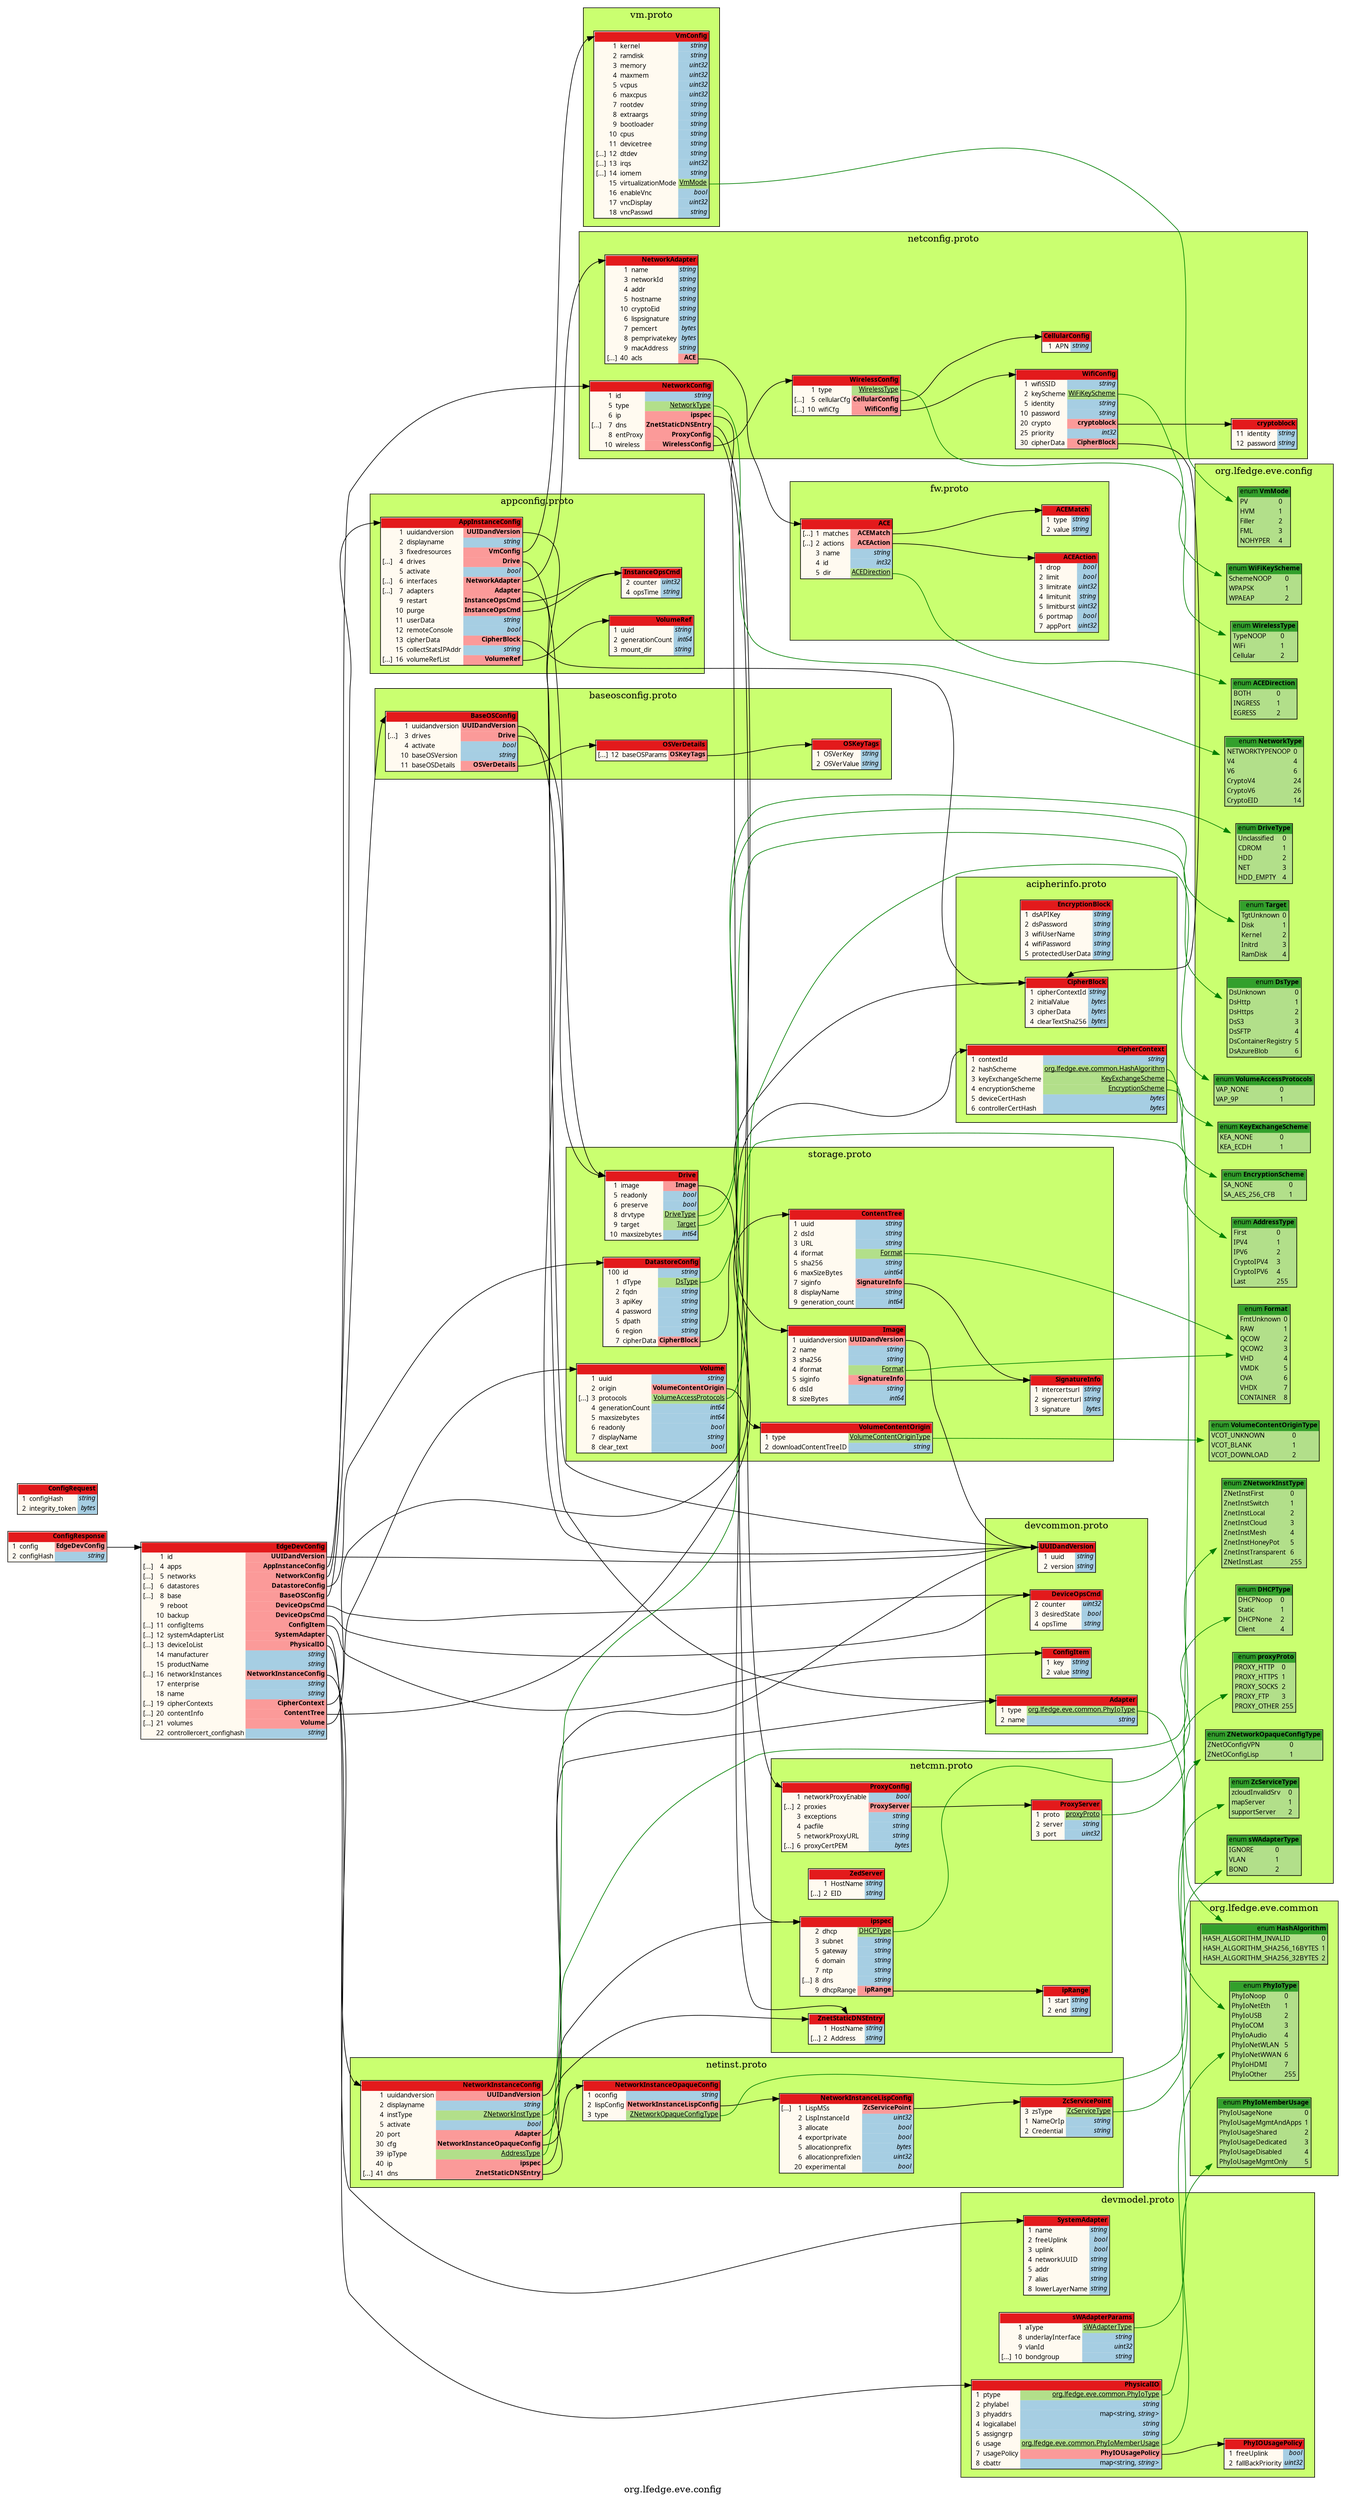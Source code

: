 /*
	do not edit:
	auto-generated by github.com/seamia/protodot
*/
digraph protodot {

	/* package:   org.lfedge.eve.config */
	/* source:    ./api/proto/config/devconfig.proto */
	/* selection:  */

	rankdir=LR;
	label="org.lfedge.eve.config";
	tooltip="org.lfedge.eve.config";
	bgcolor="transparent"

	node [
		shape=plaintext
		fontsize=10
		fontname="Ubuntu"
	];


	/* ------ nodes ------ */
	subgraph cluster_c4848830929a {
		label = "appconfig.proto"
		tooltip = "config/appconfig.proto"
		style = filled;
		fillcolor = "#caff70";
		
		Node_Ja_150	[shape=plaintext tooltip="org.lfedge.eve.config.VolumeRef" label=<<TABLE BORDER="1" CELLBORDER="0" CELLSPACING="0" BGCOLOR="#fffaf0"><TR><TD COLSPAN="4" PORT="header" BGCOLOR="#e31a1c" ALIGN="right"><b>VolumeRef</b></TD></TR><TR><TD ALIGN="right"></TD><TD ALIGN="right">1</TD><TD ALIGN="left">uuid</TD><TD BGCOLOR="#a6cee3" PORT="pouuid" ALIGN="right" TITLE="string"><i>string</i></TD></TR><TR><TD ALIGN="right"></TD><TD ALIGN="right">2</TD><TD ALIGN="left">generationCount</TD><TD BGCOLOR="#a6cee3" PORT="pogenerationCount" ALIGN="right" TITLE="int64"><i>int64</i></TD></TR><TR><TD ALIGN="right"></TD><TD ALIGN="right">3</TD><TD ALIGN="left">mount_dir</TD><TD BGCOLOR="#a6cee3" PORT="pomount_dir" ALIGN="right" TITLE="string"><i>string</i></TD></TR></TABLE>>];
		Node_Ja_149	[shape=plaintext tooltip="org.lfedge.eve.config.AppInstanceConfig" label=<<TABLE BORDER="1" CELLBORDER="0" CELLSPACING="0" BGCOLOR="#fffaf0"><TR><TD COLSPAN="4" PORT="header" BGCOLOR="#e31a1c" ALIGN="right"><b>AppInstanceConfig</b></TD></TR><TR><TD ALIGN="right"></TD><TD ALIGN="right">1</TD><TD ALIGN="left">uuidandversion</TD><TD BGCOLOR="#fb9a99" PORT="pouuidandversion" ALIGN="right"><b>UUIDandVersion</b></TD></TR><TR><TD ALIGN="right"></TD><TD ALIGN="right">2</TD><TD ALIGN="left">displayname</TD><TD BGCOLOR="#a6cee3" PORT="podisplayname" ALIGN="right" TITLE="string"><i>string</i></TD></TR><TR><TD ALIGN="right"></TD><TD ALIGN="right">3</TD><TD ALIGN="left">fixedresources</TD><TD BGCOLOR="#fb9a99" PORT="pofixedresources" ALIGN="right"><b>VmConfig</b></TD></TR><TR><TD ALIGN="right">[...]</TD><TD ALIGN="right">4</TD><TD ALIGN="left">drives</TD><TD BGCOLOR="#fb9a99" PORT="podrives" ALIGN="right"><b>Drive</b></TD></TR><TR><TD ALIGN="right"></TD><TD ALIGN="right">5</TD><TD ALIGN="left">activate</TD><TD BGCOLOR="#a6cee3" PORT="poactivate" ALIGN="right" TITLE="bool"><i>bool</i></TD></TR><TR><TD ALIGN="right">[...]</TD><TD ALIGN="right">6</TD><TD ALIGN="left">interfaces</TD><TD BGCOLOR="#fb9a99" PORT="pointerfaces" ALIGN="right"><b>NetworkAdapter</b></TD></TR><TR><TD ALIGN="right">[...]</TD><TD ALIGN="right">7</TD><TD ALIGN="left">adapters</TD><TD BGCOLOR="#fb9a99" PORT="poadapters" ALIGN="right"><b>Adapter</b></TD></TR><TR><TD ALIGN="right"></TD><TD ALIGN="right">9</TD><TD ALIGN="left">restart</TD><TD BGCOLOR="#fb9a99" PORT="porestart" ALIGN="right"><b>InstanceOpsCmd</b></TD></TR><TR><TD ALIGN="right"></TD><TD ALIGN="right">10</TD><TD ALIGN="left">purge</TD><TD BGCOLOR="#fb9a99" PORT="popurge" ALIGN="right"><b>InstanceOpsCmd</b></TD></TR><TR><TD ALIGN="right"></TD><TD ALIGN="right">11</TD><TD ALIGN="left">userData</TD><TD BGCOLOR="#a6cee3" PORT="pouserData" ALIGN="right" TITLE="string"><i>string</i></TD></TR><TR><TD ALIGN="right"></TD><TD ALIGN="right">12</TD><TD ALIGN="left">remoteConsole</TD><TD BGCOLOR="#a6cee3" PORT="poremoteConsole" ALIGN="right" TITLE="bool"><i>bool</i></TD></TR><TR><TD ALIGN="right"></TD><TD ALIGN="right">13</TD><TD ALIGN="left">cipherData</TD><TD BGCOLOR="#fb9a99" PORT="pocipherData" ALIGN="right"><b>CipherBlock</b></TD></TR><TR><TD ALIGN="right"></TD><TD ALIGN="right">15</TD><TD ALIGN="left">collectStatsIPAddr</TD><TD BGCOLOR="#a6cee3" PORT="pocollectStatsIPAddr" ALIGN="right" TITLE="string"><i>string</i></TD></TR><TR><TD ALIGN="right">[...]</TD><TD ALIGN="right">16</TD><TD ALIGN="left">volumeRefList</TD><TD BGCOLOR="#fb9a99" PORT="povolumeRefList" ALIGN="right"><b>VolumeRef</b></TD></TR></TABLE>>];
		Node_Ja_148	[shape=plaintext tooltip="org.lfedge.eve.config.InstanceOpsCmd" label=<<TABLE BORDER="1" CELLBORDER="0" CELLSPACING="0" BGCOLOR="#fffaf0"><TR><TD COLSPAN="4" PORT="header" BGCOLOR="#e31a1c" ALIGN="right"><b>InstanceOpsCmd</b></TD></TR><TR><TD ALIGN="right"></TD><TD ALIGN="right">2</TD><TD ALIGN="left">counter</TD><TD BGCOLOR="#a6cee3" PORT="pocounter" ALIGN="right" TITLE="uint32"><i>uint32</i></TD></TR><TR><TD ALIGN="right"></TD><TD ALIGN="right">4</TD><TD ALIGN="left">opsTime</TD><TD BGCOLOR="#a6cee3" PORT="poopsTime" ALIGN="right" TITLE="string"><i>string</i></TD></TR></TABLE>>];
	}

	subgraph cluster_c375b14772c0 {
		label = "vm.proto"
		tooltip = "config/vm.proto"
		style = filled;
		fillcolor = "#caff70";
		
		Node_Ja_126	[shape=plaintext tooltip="org.lfedge.eve.config.VmConfig" label=<<TABLE BORDER="1" CELLBORDER="0" CELLSPACING="0" BGCOLOR="#fffaf0"><TR><TD COLSPAN="4" PORT="header" BGCOLOR="#e31a1c" ALIGN="right"><b>VmConfig</b></TD></TR><TR><TD ALIGN="right"></TD><TD ALIGN="right">1</TD><TD ALIGN="left">kernel</TD><TD BGCOLOR="#a6cee3" PORT="pokernel" ALIGN="right" TITLE="string"><i>string</i></TD></TR><TR><TD ALIGN="right"></TD><TD ALIGN="right">2</TD><TD ALIGN="left">ramdisk</TD><TD BGCOLOR="#a6cee3" PORT="poramdisk" ALIGN="right" TITLE="string"><i>string</i></TD></TR><TR><TD ALIGN="right"></TD><TD ALIGN="right">3</TD><TD ALIGN="left">memory</TD><TD BGCOLOR="#a6cee3" PORT="pomemory" ALIGN="right" TITLE="uint32"><i>uint32</i></TD></TR><TR><TD ALIGN="right"></TD><TD ALIGN="right">4</TD><TD ALIGN="left">maxmem</TD><TD BGCOLOR="#a6cee3" PORT="pomaxmem" ALIGN="right" TITLE="uint32"><i>uint32</i></TD></TR><TR><TD ALIGN="right"></TD><TD ALIGN="right">5</TD><TD ALIGN="left">vcpus</TD><TD BGCOLOR="#a6cee3" PORT="povcpus" ALIGN="right" TITLE="uint32"><i>uint32</i></TD></TR><TR><TD ALIGN="right"></TD><TD ALIGN="right">6</TD><TD ALIGN="left">maxcpus</TD><TD BGCOLOR="#a6cee3" PORT="pomaxcpus" ALIGN="right" TITLE="uint32"><i>uint32</i></TD></TR><TR><TD ALIGN="right"></TD><TD ALIGN="right">7</TD><TD ALIGN="left">rootdev</TD><TD BGCOLOR="#a6cee3" PORT="porootdev" ALIGN="right" TITLE="string"><i>string</i></TD></TR><TR><TD ALIGN="right"></TD><TD ALIGN="right">8</TD><TD ALIGN="left">extraargs</TD><TD BGCOLOR="#a6cee3" PORT="poextraargs" ALIGN="right" TITLE="string"><i>string</i></TD></TR><TR><TD ALIGN="right"></TD><TD ALIGN="right">9</TD><TD ALIGN="left">bootloader</TD><TD BGCOLOR="#a6cee3" PORT="pobootloader" ALIGN="right" TITLE="string"><i>string</i></TD></TR><TR><TD ALIGN="right"></TD><TD ALIGN="right">10</TD><TD ALIGN="left">cpus</TD><TD BGCOLOR="#a6cee3" PORT="pocpus" ALIGN="right" TITLE="string"><i>string</i></TD></TR><TR><TD ALIGN="right"></TD><TD ALIGN="right">11</TD><TD ALIGN="left">devicetree</TD><TD BGCOLOR="#a6cee3" PORT="podevicetree" ALIGN="right" TITLE="string"><i>string</i></TD></TR><TR><TD ALIGN="right">[...]</TD><TD ALIGN="right">12</TD><TD ALIGN="left">dtdev</TD><TD BGCOLOR="#a6cee3" PORT="podtdev" ALIGN="right" TITLE="string"><i>string</i></TD></TR><TR><TD ALIGN="right">[...]</TD><TD ALIGN="right">13</TD><TD ALIGN="left">irqs</TD><TD BGCOLOR="#a6cee3" PORT="poirqs" ALIGN="right" TITLE="uint32"><i>uint32</i></TD></TR><TR><TD ALIGN="right">[...]</TD><TD ALIGN="right">14</TD><TD ALIGN="left">iomem</TD><TD BGCOLOR="#a6cee3" PORT="poiomem" ALIGN="right" TITLE="string"><i>string</i></TD></TR><TR><TD ALIGN="right"></TD><TD ALIGN="right">15</TD><TD ALIGN="left">virtualizationMode</TD><TD BGCOLOR="#b2df8a" PORT="povirtualizationMode" ALIGN="right"><u>VmMode</u></TD></TR><TR><TD ALIGN="right"></TD><TD ALIGN="right">16</TD><TD ALIGN="left">enableVnc</TD><TD BGCOLOR="#a6cee3" PORT="poenableVnc" ALIGN="right" TITLE="bool"><i>bool</i></TD></TR><TR><TD ALIGN="right"></TD><TD ALIGN="right">17</TD><TD ALIGN="left">vncDisplay</TD><TD BGCOLOR="#a6cee3" PORT="povncDisplay" ALIGN="right" TITLE="uint32"><i>uint32</i></TD></TR><TR><TD ALIGN="right"></TD><TD ALIGN="right">18</TD><TD ALIGN="left">vncPasswd</TD><TD BGCOLOR="#a6cee3" PORT="povncPasswd" ALIGN="right" TITLE="string"><i>string</i></TD></TR></TABLE>>];
	}

	subgraph cluster_9c320612b589 {
		label = "storage.proto"
		tooltip = "config/storage.proto"
		style = filled;
		fillcolor = "#caff70";
		
		Node_Ja_119	[shape=plaintext tooltip="org.lfedge.eve.config.Drive" label=<<TABLE BORDER="1" CELLBORDER="0" CELLSPACING="0" BGCOLOR="#fffaf0"><TR><TD COLSPAN="4" PORT="header" BGCOLOR="#e31a1c" ALIGN="right"><b>Drive</b></TD></TR><TR><TD ALIGN="right"></TD><TD ALIGN="right">1</TD><TD ALIGN="left">image</TD><TD BGCOLOR="#fb9a99" PORT="poimage" ALIGN="right"><b>Image</b></TD></TR><TR><TD ALIGN="right"></TD><TD ALIGN="right">5</TD><TD ALIGN="left">readonly</TD><TD BGCOLOR="#a6cee3" PORT="poreadonly" ALIGN="right" TITLE="bool"><i>bool</i></TD></TR><TR><TD ALIGN="right"></TD><TD ALIGN="right">6</TD><TD ALIGN="left">preserve</TD><TD BGCOLOR="#a6cee3" PORT="popreserve" ALIGN="right" TITLE="bool"><i>bool</i></TD></TR><TR><TD ALIGN="right"></TD><TD ALIGN="right">8</TD><TD ALIGN="left">drvtype</TD><TD BGCOLOR="#b2df8a" PORT="podrvtype" ALIGN="right"><u>DriveType</u></TD></TR><TR><TD ALIGN="right"></TD><TD ALIGN="right">9</TD><TD ALIGN="left">target</TD><TD BGCOLOR="#b2df8a" PORT="potarget" ALIGN="right"><u>Target</u></TD></TR><TR><TD ALIGN="right"></TD><TD ALIGN="right">10</TD><TD ALIGN="left">maxsizebytes</TD><TD BGCOLOR="#a6cee3" PORT="pomaxsizebytes" ALIGN="right" TITLE="int64"><i>int64</i></TD></TR></TABLE>>];
		Node_Ja_114	[shape=plaintext tooltip="org.lfedge.eve.config.DatastoreConfig" label=<<TABLE BORDER="1" CELLBORDER="0" CELLSPACING="0" BGCOLOR="#fffaf0"><TR><TD COLSPAN="4" PORT="header" BGCOLOR="#e31a1c" ALIGN="right"><b>DatastoreConfig</b></TD></TR><TR><TD ALIGN="right"></TD><TD ALIGN="right">100</TD><TD ALIGN="left">id</TD><TD BGCOLOR="#a6cee3" PORT="poid" ALIGN="right" TITLE="string"><i>string</i></TD></TR><TR><TD ALIGN="right"></TD><TD ALIGN="right">1</TD><TD ALIGN="left">dType</TD><TD BGCOLOR="#b2df8a" PORT="podType" ALIGN="right"><u>DsType</u></TD></TR><TR><TD ALIGN="right"></TD><TD ALIGN="right">2</TD><TD ALIGN="left">fqdn</TD><TD BGCOLOR="#a6cee3" PORT="pofqdn" ALIGN="right" TITLE="string"><i>string</i></TD></TR><TR><TD ALIGN="right"></TD><TD ALIGN="right">3</TD><TD ALIGN="left">apiKey</TD><TD BGCOLOR="#a6cee3" PORT="poapiKey" ALIGN="right" TITLE="string"><i>string</i></TD></TR><TR><TD ALIGN="right"></TD><TD ALIGN="right">4</TD><TD ALIGN="left">password</TD><TD BGCOLOR="#a6cee3" PORT="popassword" ALIGN="right" TITLE="string"><i>string</i></TD></TR><TR><TD ALIGN="right"></TD><TD ALIGN="right">5</TD><TD ALIGN="left">dpath</TD><TD BGCOLOR="#a6cee3" PORT="podpath" ALIGN="right" TITLE="string"><i>string</i></TD></TR><TR><TD ALIGN="right"></TD><TD ALIGN="right">6</TD><TD ALIGN="left">region</TD><TD BGCOLOR="#a6cee3" PORT="poregion" ALIGN="right" TITLE="string"><i>string</i></TD></TR><TR><TD ALIGN="right"></TD><TD ALIGN="right">7</TD><TD ALIGN="left">cipherData</TD><TD BGCOLOR="#fb9a99" PORT="pocipherData" ALIGN="right"><b>CipherBlock</b></TD></TR></TABLE>>];
		Node_Ja_123	[shape=plaintext tooltip="org.lfedge.eve.config.VolumeContentOrigin" label=<<TABLE BORDER="1" CELLBORDER="0" CELLSPACING="0" BGCOLOR="#fffaf0"><TR><TD COLSPAN="4" PORT="header" BGCOLOR="#e31a1c" ALIGN="right"><b>VolumeContentOrigin</b></TD></TR><TR><TD ALIGN="right"></TD><TD ALIGN="right">1</TD><TD ALIGN="left">type</TD><TD BGCOLOR="#b2df8a" PORT="potype" ALIGN="right"><u>VolumeContentOriginType</u></TD></TR><TR><TD ALIGN="right"></TD><TD ALIGN="right">2</TD><TD ALIGN="left">downloadContentTreeID</TD><TD BGCOLOR="#a6cee3" PORT="podownloadContentTreeID" ALIGN="right" TITLE="string"><i>string</i></TD></TR></TABLE>>];
		Node_Ja_124	[shape=plaintext tooltip="org.lfedge.eve.config.Volume" label=<<TABLE BORDER="1" CELLBORDER="0" CELLSPACING="0" BGCOLOR="#fffaf0"><TR><TD COLSPAN="4" PORT="header" BGCOLOR="#e31a1c" ALIGN="right"><b>Volume</b></TD></TR><TR><TD ALIGN="right"></TD><TD ALIGN="right">1</TD><TD ALIGN="left">uuid</TD><TD BGCOLOR="#a6cee3" PORT="pouuid" ALIGN="right" TITLE="string"><i>string</i></TD></TR><TR><TD ALIGN="right"></TD><TD ALIGN="right">2</TD><TD ALIGN="left">origin</TD><TD BGCOLOR="#fb9a99" PORT="poorigin" ALIGN="right"><b>VolumeContentOrigin</b></TD></TR><TR><TD ALIGN="right">[...]</TD><TD ALIGN="right">3</TD><TD ALIGN="left">protocols</TD><TD BGCOLOR="#b2df8a" PORT="poprotocols" ALIGN="right"><u>VolumeAccessProtocols</u></TD></TR><TR><TD ALIGN="right"></TD><TD ALIGN="right">4</TD><TD ALIGN="left">generationCount</TD><TD BGCOLOR="#a6cee3" PORT="pogenerationCount" ALIGN="right" TITLE="int64"><i>int64</i></TD></TR><TR><TD ALIGN="right"></TD><TD ALIGN="right">5</TD><TD ALIGN="left">maxsizebytes</TD><TD BGCOLOR="#a6cee3" PORT="pomaxsizebytes" ALIGN="right" TITLE="int64"><i>int64</i></TD></TR><TR><TD ALIGN="right"></TD><TD ALIGN="right">6</TD><TD ALIGN="left">readonly</TD><TD BGCOLOR="#a6cee3" PORT="poreadonly" ALIGN="right" TITLE="bool"><i>bool</i></TD></TR><TR><TD ALIGN="right"></TD><TD ALIGN="right">7</TD><TD ALIGN="left">displayName</TD><TD BGCOLOR="#a6cee3" PORT="podisplayName" ALIGN="right" TITLE="string"><i>string</i></TD></TR><TR><TD ALIGN="right"></TD><TD ALIGN="right">8</TD><TD ALIGN="left">clear_text</TD><TD BGCOLOR="#a6cee3" PORT="poclear_text" ALIGN="right" TITLE="bool"><i>bool</i></TD></TR></TABLE>>];
		Node_Ja_120	[shape=plaintext tooltip="org.lfedge.eve.config.ContentTree" label=<<TABLE BORDER="1" CELLBORDER="0" CELLSPACING="0" BGCOLOR="#fffaf0"><TR><TD COLSPAN="4" PORT="header" BGCOLOR="#e31a1c" ALIGN="right"><b>ContentTree</b></TD></TR><TR><TD ALIGN="right"></TD><TD ALIGN="right">1</TD><TD ALIGN="left">uuid</TD><TD BGCOLOR="#a6cee3" PORT="pouuid" ALIGN="right" TITLE="string"><i>string</i></TD></TR><TR><TD ALIGN="right"></TD><TD ALIGN="right">2</TD><TD ALIGN="left">dsId</TD><TD BGCOLOR="#a6cee3" PORT="podsId" ALIGN="right" TITLE="string"><i>string</i></TD></TR><TR><TD ALIGN="right"></TD><TD ALIGN="right">3</TD><TD ALIGN="left">URL</TD><TD BGCOLOR="#a6cee3" PORT="poURL" ALIGN="right" TITLE="string"><i>string</i></TD></TR><TR><TD ALIGN="right"></TD><TD ALIGN="right">4</TD><TD ALIGN="left">iformat</TD><TD BGCOLOR="#b2df8a" PORT="poiformat" ALIGN="right"><u>Format</u></TD></TR><TR><TD ALIGN="right"></TD><TD ALIGN="right">5</TD><TD ALIGN="left">sha256</TD><TD BGCOLOR="#a6cee3" PORT="posha256" ALIGN="right" TITLE="string"><i>string</i></TD></TR><TR><TD ALIGN="right"></TD><TD ALIGN="right">6</TD><TD ALIGN="left">maxSizeBytes</TD><TD BGCOLOR="#a6cee3" PORT="pomaxSizeBytes" ALIGN="right" TITLE="uint64"><i>uint64</i></TD></TR><TR><TD ALIGN="right"></TD><TD ALIGN="right">7</TD><TD ALIGN="left">siginfo</TD><TD BGCOLOR="#fb9a99" PORT="posiginfo" ALIGN="right"><b>SignatureInfo</b></TD></TR><TR><TD ALIGN="right"></TD><TD ALIGN="right">8</TD><TD ALIGN="left">displayName</TD><TD BGCOLOR="#a6cee3" PORT="podisplayName" ALIGN="right" TITLE="string"><i>string</i></TD></TR><TR><TD ALIGN="right"></TD><TD ALIGN="right">9</TD><TD ALIGN="left">generation_count</TD><TD BGCOLOR="#a6cee3" PORT="pogeneration_count" ALIGN="right" TITLE="int64"><i>int64</i></TD></TR></TABLE>>];
		Node_Ja_112	[shape=plaintext tooltip="org.lfedge.eve.config.SignatureInfo" label=<<TABLE BORDER="1" CELLBORDER="0" CELLSPACING="0" BGCOLOR="#fffaf0"><TR><TD COLSPAN="4" PORT="header" BGCOLOR="#e31a1c" ALIGN="right"><b>SignatureInfo</b></TD></TR><TR><TD ALIGN="right"></TD><TD ALIGN="right">1</TD><TD ALIGN="left">intercertsurl</TD><TD BGCOLOR="#a6cee3" PORT="pointercertsurl" ALIGN="right" TITLE="string"><i>string</i></TD></TR><TR><TD ALIGN="right"></TD><TD ALIGN="right">2</TD><TD ALIGN="left">signercerturl</TD><TD BGCOLOR="#a6cee3" PORT="posignercerturl" ALIGN="right" TITLE="string"><i>string</i></TD></TR><TR><TD ALIGN="right"></TD><TD ALIGN="right">3</TD><TD ALIGN="left">signature</TD><TD BGCOLOR="#a6cee3" PORT="posignature" ALIGN="right" TITLE="bytes"><i>bytes</i></TD></TR></TABLE>>];
		Node_Ja_116	[shape=plaintext tooltip="org.lfedge.eve.config.Image" label=<<TABLE BORDER="1" CELLBORDER="0" CELLSPACING="0" BGCOLOR="#fffaf0"><TR><TD COLSPAN="4" PORT="header" BGCOLOR="#e31a1c" ALIGN="right"><b>Image</b></TD></TR><TR><TD ALIGN="right"></TD><TD ALIGN="right">1</TD><TD ALIGN="left">uuidandversion</TD><TD BGCOLOR="#fb9a99" PORT="pouuidandversion" ALIGN="right"><b>UUIDandVersion</b></TD></TR><TR><TD ALIGN="right"></TD><TD ALIGN="right">2</TD><TD ALIGN="left">name</TD><TD BGCOLOR="#a6cee3" PORT="poname" ALIGN="right" TITLE="string"><i>string</i></TD></TR><TR><TD ALIGN="right"></TD><TD ALIGN="right">3</TD><TD ALIGN="left">sha256</TD><TD BGCOLOR="#a6cee3" PORT="posha256" ALIGN="right" TITLE="string"><i>string</i></TD></TR><TR><TD ALIGN="right"></TD><TD ALIGN="right">4</TD><TD ALIGN="left">iformat</TD><TD BGCOLOR="#b2df8a" PORT="poiformat" ALIGN="right"><u>Format</u></TD></TR><TR><TD ALIGN="right"></TD><TD ALIGN="right">5</TD><TD ALIGN="left">siginfo</TD><TD BGCOLOR="#fb9a99" PORT="posiginfo" ALIGN="right"><b>SignatureInfo</b></TD></TR><TR><TD ALIGN="right"></TD><TD ALIGN="right">6</TD><TD ALIGN="left">dsId</TD><TD BGCOLOR="#a6cee3" PORT="podsId" ALIGN="right" TITLE="string"><i>string</i></TD></TR><TR><TD ALIGN="right"></TD><TD ALIGN="right">8</TD><TD ALIGN="left">sizeBytes</TD><TD BGCOLOR="#a6cee3" PORT="posizeBytes" ALIGN="right" TITLE="int64"><i>int64</i></TD></TR></TABLE>>];
	}

	subgraph cluster_f89bbdbe2429 {
		label = "netinst.proto"
		tooltip = "config/netinst.proto"
		style = filled;
		fillcolor = "#caff70";
		
		Node_Ja_162	[shape=plaintext tooltip="org.lfedge.eve.config.NetworkInstanceOpaqueConfig" label=<<TABLE BORDER="1" CELLBORDER="0" CELLSPACING="0" BGCOLOR="#fffaf0"><TR><TD COLSPAN="4" PORT="header" BGCOLOR="#e31a1c" ALIGN="right"><b>NetworkInstanceOpaqueConfig</b></TD></TR><TR><TD ALIGN="right"></TD><TD ALIGN="right">1</TD><TD ALIGN="left">oconfig</TD><TD BGCOLOR="#a6cee3" PORT="pooconfig" ALIGN="right" TITLE="string"><i>string</i></TD></TR><TR><TD ALIGN="right"></TD><TD ALIGN="right">2</TD><TD ALIGN="left">lispConfig</TD><TD BGCOLOR="#fb9a99" PORT="polispConfig" ALIGN="right"><b>NetworkInstanceLispConfig</b></TD></TR><TR><TD ALIGN="right"></TD><TD ALIGN="right">3</TD><TD ALIGN="left">type</TD><TD BGCOLOR="#b2df8a" PORT="potype" ALIGN="right"><u>ZNetworkOpaqueConfigType</u></TD></TR></TABLE>>];
		Node_Ja_165	[shape=plaintext tooltip="org.lfedge.eve.config.NetworkInstanceLispConfig" label=<<TABLE BORDER="1" CELLBORDER="0" CELLSPACING="0" BGCOLOR="#fffaf0"><TR><TD COLSPAN="4" PORT="header" BGCOLOR="#e31a1c" ALIGN="right"><b>NetworkInstanceLispConfig</b></TD></TR><TR><TD ALIGN="right">[...]</TD><TD ALIGN="right">1</TD><TD ALIGN="left">LispMSs</TD><TD BGCOLOR="#fb9a99" PORT="poLispMSs" ALIGN="right"><b>ZcServicePoint</b></TD></TR><TR><TD ALIGN="right"></TD><TD ALIGN="right">2</TD><TD ALIGN="left">LispInstanceId</TD><TD BGCOLOR="#a6cee3" PORT="poLispInstanceId" ALIGN="right" TITLE="uint32"><i>uint32</i></TD></TR><TR><TD ALIGN="right"></TD><TD ALIGN="right">3</TD><TD ALIGN="left">allocate</TD><TD BGCOLOR="#a6cee3" PORT="poallocate" ALIGN="right" TITLE="bool"><i>bool</i></TD></TR><TR><TD ALIGN="right"></TD><TD ALIGN="right">4</TD><TD ALIGN="left">exportprivate</TD><TD BGCOLOR="#a6cee3" PORT="poexportprivate" ALIGN="right" TITLE="bool"><i>bool</i></TD></TR><TR><TD ALIGN="right"></TD><TD ALIGN="right">5</TD><TD ALIGN="left">allocationprefix</TD><TD BGCOLOR="#a6cee3" PORT="poallocationprefix" ALIGN="right" TITLE="bytes"><i>bytes</i></TD></TR><TR><TD ALIGN="right"></TD><TD ALIGN="right">6</TD><TD ALIGN="left">allocationprefixlen</TD><TD BGCOLOR="#a6cee3" PORT="poallocationprefixlen" ALIGN="right" TITLE="uint32"><i>uint32</i></TD></TR><TR><TD ALIGN="right"></TD><TD ALIGN="right">20</TD><TD ALIGN="left">experimental</TD><TD BGCOLOR="#a6cee3" PORT="poexperimental" ALIGN="right" TITLE="bool"><i>bool</i></TD></TR></TABLE>>];
		Node_Ja_164	[shape=plaintext tooltip="org.lfedge.eve.config.ZcServicePoint" label=<<TABLE BORDER="1" CELLBORDER="0" CELLSPACING="0" BGCOLOR="#fffaf0"><TR><TD COLSPAN="4" PORT="header" BGCOLOR="#e31a1c" ALIGN="right"><b>ZcServicePoint</b></TD></TR><TR><TD ALIGN="right"></TD><TD ALIGN="right">3</TD><TD ALIGN="left">zsType</TD><TD BGCOLOR="#b2df8a" PORT="pozsType" ALIGN="right"><u>ZcServiceType</u></TD></TR><TR><TD ALIGN="right"></TD><TD ALIGN="right">1</TD><TD ALIGN="left">NameOrIp</TD><TD BGCOLOR="#a6cee3" PORT="poNameOrIp" ALIGN="right" TITLE="string"><i>string</i></TD></TR><TR><TD ALIGN="right"></TD><TD ALIGN="right">2</TD><TD ALIGN="left">Credential</TD><TD BGCOLOR="#a6cee3" PORT="poCredential" ALIGN="right" TITLE="string"><i>string</i></TD></TR></TABLE>>];
		Node_Ja_166	[shape=plaintext tooltip="org.lfedge.eve.config.NetworkInstanceConfig" label=<<TABLE BORDER="1" CELLBORDER="0" CELLSPACING="0" BGCOLOR="#fffaf0"><TR><TD COLSPAN="4" PORT="header" BGCOLOR="#e31a1c" ALIGN="right"><b>NetworkInstanceConfig</b></TD></TR><TR><TD ALIGN="right"></TD><TD ALIGN="right">1</TD><TD ALIGN="left">uuidandversion</TD><TD BGCOLOR="#fb9a99" PORT="pouuidandversion" ALIGN="right"><b>UUIDandVersion</b></TD></TR><TR><TD ALIGN="right"></TD><TD ALIGN="right">2</TD><TD ALIGN="left">displayname</TD><TD BGCOLOR="#a6cee3" PORT="podisplayname" ALIGN="right" TITLE="string"><i>string</i></TD></TR><TR><TD ALIGN="right"></TD><TD ALIGN="right">4</TD><TD ALIGN="left">instType</TD><TD BGCOLOR="#b2df8a" PORT="poinstType" ALIGN="right"><u>ZNetworkInstType</u></TD></TR><TR><TD ALIGN="right"></TD><TD ALIGN="right">5</TD><TD ALIGN="left">activate</TD><TD BGCOLOR="#a6cee3" PORT="poactivate" ALIGN="right" TITLE="bool"><i>bool</i></TD></TR><TR><TD ALIGN="right"></TD><TD ALIGN="right">20</TD><TD ALIGN="left">port</TD><TD BGCOLOR="#fb9a99" PORT="poport" ALIGN="right"><b>Adapter</b></TD></TR><TR><TD ALIGN="right"></TD><TD ALIGN="right">30</TD><TD ALIGN="left">cfg</TD><TD BGCOLOR="#fb9a99" PORT="pocfg" ALIGN="right"><b>NetworkInstanceOpaqueConfig</b></TD></TR><TR><TD ALIGN="right"></TD><TD ALIGN="right">39</TD><TD ALIGN="left">ipType</TD><TD BGCOLOR="#b2df8a" PORT="poipType" ALIGN="right"><u>AddressType</u></TD></TR><TR><TD ALIGN="right"></TD><TD ALIGN="right">40</TD><TD ALIGN="left">ip</TD><TD BGCOLOR="#fb9a99" PORT="poip" ALIGN="right"><b>ipspec</b></TD></TR><TR><TD ALIGN="right">[...]</TD><TD ALIGN="right">41</TD><TD ALIGN="left">dns</TD><TD BGCOLOR="#fb9a99" PORT="podns" ALIGN="right"><b>ZnetStaticDNSEntry</b></TD></TR></TABLE>>];
	}

	subgraph cluster_3f769a68ffa1 {
		label = "baseosconfig.proto"
		tooltip = "config/baseosconfig.proto"
		style = filled;
		fillcolor = "#caff70";
		
		Node_Ja_152	[shape=plaintext tooltip="org.lfedge.eve.config.OSVerDetails" label=<<TABLE BORDER="1" CELLBORDER="0" CELLSPACING="0" BGCOLOR="#fffaf0"><TR><TD COLSPAN="4" PORT="header" BGCOLOR="#e31a1c" ALIGN="right"><b>OSVerDetails</b></TD></TR><TR><TD ALIGN="right">[...]</TD><TD ALIGN="right">12</TD><TD ALIGN="left">baseOSParams</TD><TD BGCOLOR="#fb9a99" PORT="pobaseOSParams" ALIGN="right"><b>OSKeyTags</b></TD></TR></TABLE>>];
		Node_Ja_153	[shape=plaintext tooltip="org.lfedge.eve.config.BaseOSConfig" label=<<TABLE BORDER="1" CELLBORDER="0" CELLSPACING="0" BGCOLOR="#fffaf0"><TR><TD COLSPAN="4" PORT="header" BGCOLOR="#e31a1c" ALIGN="right"><b>BaseOSConfig</b></TD></TR><TR><TD ALIGN="right"></TD><TD ALIGN="right">1</TD><TD ALIGN="left">uuidandversion</TD><TD BGCOLOR="#fb9a99" PORT="pouuidandversion" ALIGN="right"><b>UUIDandVersion</b></TD></TR><TR><TD ALIGN="right">[...]</TD><TD ALIGN="right">3</TD><TD ALIGN="left">drives</TD><TD BGCOLOR="#fb9a99" PORT="podrives" ALIGN="right"><b>Drive</b></TD></TR><TR><TD ALIGN="right"></TD><TD ALIGN="right">4</TD><TD ALIGN="left">activate</TD><TD BGCOLOR="#a6cee3" PORT="poactivate" ALIGN="right" TITLE="bool"><i>bool</i></TD></TR><TR><TD ALIGN="right"></TD><TD ALIGN="right">10</TD><TD ALIGN="left">baseOSVersion</TD><TD BGCOLOR="#a6cee3" PORT="pobaseOSVersion" ALIGN="right" TITLE="string"><i>string</i></TD></TR><TR><TD ALIGN="right"></TD><TD ALIGN="right">11</TD><TD ALIGN="left">baseOSDetails</TD><TD BGCOLOR="#fb9a99" PORT="pobaseOSDetails" ALIGN="right"><b>OSVerDetails</b></TD></TR></TABLE>>];
		Node_Ja_151	[shape=plaintext tooltip="org.lfedge.eve.config.OSKeyTags" label=<<TABLE BORDER="1" CELLBORDER="0" CELLSPACING="0" BGCOLOR="#fffaf0"><TR><TD COLSPAN="4" PORT="header" BGCOLOR="#e31a1c" ALIGN="right"><b>OSKeyTags</b></TD></TR><TR><TD ALIGN="right"></TD><TD ALIGN="right">1</TD><TD ALIGN="left">OSVerKey</TD><TD BGCOLOR="#a6cee3" PORT="poOSVerKey" ALIGN="right" TITLE="string"><i>string</i></TD></TR><TR><TD ALIGN="right"></TD><TD ALIGN="right">2</TD><TD ALIGN="left">OSVerValue</TD><TD BGCOLOR="#a6cee3" PORT="poOSVerValue" ALIGN="right" TITLE="string"><i>string</i></TD></TR></TABLE>>];
	}

	subgraph cluster_087a8b768833 {
		label = "netconfig.proto"
		tooltip = "config/netconfig.proto"
		style = filled;
		fillcolor = "#caff70";
		
		Node_Ja_142	[shape=plaintext tooltip="org.lfedge.eve.config.NetworkConfig" label=<<TABLE BORDER="1" CELLBORDER="0" CELLSPACING="0" BGCOLOR="#fffaf0"><TR><TD COLSPAN="4" PORT="header" BGCOLOR="#e31a1c" ALIGN="right"><b>NetworkConfig</b></TD></TR><TR><TD ALIGN="right"></TD><TD ALIGN="right">1</TD><TD ALIGN="left">id</TD><TD BGCOLOR="#a6cee3" PORT="poid" ALIGN="right" TITLE="string"><i>string</i></TD></TR><TR><TD ALIGN="right"></TD><TD ALIGN="right">5</TD><TD ALIGN="left">type</TD><TD BGCOLOR="#b2df8a" PORT="potype" ALIGN="right"><u>NetworkType</u></TD></TR><TR><TD ALIGN="right"></TD><TD ALIGN="right">6</TD><TD ALIGN="left">ip</TD><TD BGCOLOR="#fb9a99" PORT="poip" ALIGN="right"><b>ipspec</b></TD></TR><TR><TD ALIGN="right">[...]</TD><TD ALIGN="right">7</TD><TD ALIGN="left">dns</TD><TD BGCOLOR="#fb9a99" PORT="podns" ALIGN="right"><b>ZnetStaticDNSEntry</b></TD></TR><TR><TD ALIGN="right"></TD><TD ALIGN="right">8</TD><TD ALIGN="left">entProxy</TD><TD BGCOLOR="#fb9a99" PORT="poentProxy" ALIGN="right"><b>ProxyConfig</b></TD></TR><TR><TD ALIGN="right"></TD><TD ALIGN="right">10</TD><TD ALIGN="left">wireless</TD><TD BGCOLOR="#fb9a99" PORT="powireless" ALIGN="right"><b>WirelessConfig</b></TD></TR></TABLE>>];
		Node_Ja_144	[shape=plaintext tooltip="org.lfedge.eve.config.WirelessConfig" label=<<TABLE BORDER="1" CELLBORDER="0" CELLSPACING="0" BGCOLOR="#fffaf0"><TR><TD COLSPAN="4" PORT="header" BGCOLOR="#e31a1c" ALIGN="right"><b>WirelessConfig</b></TD></TR><TR><TD ALIGN="right"></TD><TD ALIGN="right">1</TD><TD ALIGN="left">type</TD><TD BGCOLOR="#b2df8a" PORT="potype" ALIGN="right"><u>WirelessType</u></TD></TR><TR><TD ALIGN="right">[...]</TD><TD ALIGN="right">5</TD><TD ALIGN="left">cellularCfg</TD><TD BGCOLOR="#fb9a99" PORT="pocellularCfg" ALIGN="right"><b>CellularConfig</b></TD></TR><TR><TD ALIGN="right">[...]</TD><TD ALIGN="right">10</TD><TD ALIGN="left">wifiCfg</TD><TD BGCOLOR="#fb9a99" PORT="powifiCfg" ALIGN="right"><b>WifiConfig</b></TD></TR></TABLE>>];
		Node_Ja_147	[shape=plaintext tooltip="org.lfedge.eve.config.WifiConfig.cryptoblock" label=<<TABLE BORDER="1" CELLBORDER="0" CELLSPACING="0" BGCOLOR="#fffaf0"><TR><TD COLSPAN="4" PORT="header" BGCOLOR="#e31a1c" ALIGN="right"><b>cryptoblock</b></TD></TR><TR><TD ALIGN="right"></TD><TD ALIGN="right">11</TD><TD ALIGN="left">identity</TD><TD BGCOLOR="#a6cee3" PORT="poidentity" ALIGN="right" TITLE="string"><i>string</i></TD></TR><TR><TD ALIGN="right"></TD><TD ALIGN="right">12</TD><TD ALIGN="left">password</TD><TD BGCOLOR="#a6cee3" PORT="popassword" ALIGN="right" TITLE="string"><i>string</i></TD></TR></TABLE>>];
		Node_Ja_145	[shape=plaintext tooltip="org.lfedge.eve.config.CellularConfig" label=<<TABLE BORDER="1" CELLBORDER="0" CELLSPACING="0" BGCOLOR="#fffaf0"><TR><TD COLSPAN="4" PORT="header" BGCOLOR="#e31a1c" ALIGN="right"><b>CellularConfig</b></TD></TR><TR><TD ALIGN="right"></TD><TD ALIGN="right">1</TD><TD ALIGN="left">APN</TD><TD BGCOLOR="#a6cee3" PORT="poAPN" ALIGN="right" TITLE="string"><i>string</i></TD></TR></TABLE>>];
		Node_Ja_146	[shape=plaintext tooltip="org.lfedge.eve.config.WifiConfig" label=<<TABLE BORDER="1" CELLBORDER="0" CELLSPACING="0" BGCOLOR="#fffaf0"><TR><TD COLSPAN="4" PORT="header" BGCOLOR="#e31a1c" ALIGN="right"><b>WifiConfig</b></TD></TR><TR><TD ALIGN="right"></TD><TD ALIGN="right">1</TD><TD ALIGN="left">wifiSSID</TD><TD BGCOLOR="#a6cee3" PORT="powifiSSID" ALIGN="right" TITLE="string"><i>string</i></TD></TR><TR><TD ALIGN="right"></TD><TD ALIGN="right">2</TD><TD ALIGN="left">keyScheme</TD><TD BGCOLOR="#b2df8a" PORT="pokeyScheme" ALIGN="right"><u>WiFiKeyScheme</u></TD></TR><TR><TD ALIGN="right"></TD><TD ALIGN="right">5</TD><TD ALIGN="left">identity</TD><TD BGCOLOR="#a6cee3" PORT="poidentity" ALIGN="right" TITLE="string"><i>string</i></TD></TR><TR><TD ALIGN="right"></TD><TD ALIGN="right">10</TD><TD ALIGN="left">password</TD><TD BGCOLOR="#a6cee3" PORT="popassword" ALIGN="right" TITLE="string"><i>string</i></TD></TR><TR><TD ALIGN="right"></TD><TD ALIGN="right">20</TD><TD ALIGN="left">crypto</TD><TD BGCOLOR="#fb9a99" PORT="pocrypto" ALIGN="right"><b>cryptoblock</b></TD></TR><TR><TD ALIGN="right"></TD><TD ALIGN="right">25</TD><TD ALIGN="left">priority</TD><TD BGCOLOR="#a6cee3" PORT="popriority" ALIGN="right" TITLE="int32"><i>int32</i></TD></TR><TR><TD ALIGN="right"></TD><TD ALIGN="right">30</TD><TD ALIGN="left">cipherData</TD><TD BGCOLOR="#fb9a99" PORT="pocipherData" ALIGN="right"><b>CipherBlock</b></TD></TR></TABLE>>];
		Node_Ja_143	[shape=plaintext tooltip="org.lfedge.eve.config.NetworkAdapter" label=<<TABLE BORDER="1" CELLBORDER="0" CELLSPACING="0" BGCOLOR="#fffaf0"><TR><TD COLSPAN="4" PORT="header" BGCOLOR="#e31a1c" ALIGN="right"><b>NetworkAdapter</b></TD></TR><TR><TD ALIGN="right"></TD><TD ALIGN="right">1</TD><TD ALIGN="left">name</TD><TD BGCOLOR="#a6cee3" PORT="poname" ALIGN="right" TITLE="string"><i>string</i></TD></TR><TR><TD ALIGN="right"></TD><TD ALIGN="right">3</TD><TD ALIGN="left">networkId</TD><TD BGCOLOR="#a6cee3" PORT="ponetworkId" ALIGN="right" TITLE="string"><i>string</i></TD></TR><TR><TD ALIGN="right"></TD><TD ALIGN="right">4</TD><TD ALIGN="left">addr</TD><TD BGCOLOR="#a6cee3" PORT="poaddr" ALIGN="right" TITLE="string"><i>string</i></TD></TR><TR><TD ALIGN="right"></TD><TD ALIGN="right">5</TD><TD ALIGN="left">hostname</TD><TD BGCOLOR="#a6cee3" PORT="pohostname" ALIGN="right" TITLE="string"><i>string</i></TD></TR><TR><TD ALIGN="right"></TD><TD ALIGN="right">10</TD><TD ALIGN="left">cryptoEid</TD><TD BGCOLOR="#a6cee3" PORT="pocryptoEid" ALIGN="right" TITLE="string"><i>string</i></TD></TR><TR><TD ALIGN="right"></TD><TD ALIGN="right">6</TD><TD ALIGN="left">lispsignature</TD><TD BGCOLOR="#a6cee3" PORT="polispsignature" ALIGN="right" TITLE="string"><i>string</i></TD></TR><TR><TD ALIGN="right"></TD><TD ALIGN="right">7</TD><TD ALIGN="left">pemcert</TD><TD BGCOLOR="#a6cee3" PORT="popemcert" ALIGN="right" TITLE="bytes"><i>bytes</i></TD></TR><TR><TD ALIGN="right"></TD><TD ALIGN="right">8</TD><TD ALIGN="left">pemprivatekey</TD><TD BGCOLOR="#a6cee3" PORT="popemprivatekey" ALIGN="right" TITLE="bytes"><i>bytes</i></TD></TR><TR><TD ALIGN="right"></TD><TD ALIGN="right">9</TD><TD ALIGN="left">macAddress</TD><TD BGCOLOR="#a6cee3" PORT="pomacAddress" ALIGN="right" TITLE="string"><i>string</i></TD></TR><TR><TD ALIGN="right">[...]</TD><TD ALIGN="right">40</TD><TD ALIGN="left">acls</TD><TD BGCOLOR="#fb9a99" PORT="poacls" ALIGN="right"><b>ACE</b></TD></TR></TABLE>>];
	}

	subgraph cluster_8f29efe88ee3 {
		label = "acipherinfo.proto"
		tooltip = "config/acipherinfo.proto"
		style = filled;
		fillcolor = "#caff70";
		
		Node_Ja_105	[shape=plaintext tooltip="org.lfedge.eve.config.EncryptionBlock" label=<<TABLE BORDER="1" CELLBORDER="0" CELLSPACING="0" BGCOLOR="#fffaf0"><TR><TD COLSPAN="4" PORT="header" BGCOLOR="#e31a1c" ALIGN="right"><b>EncryptionBlock</b></TD></TR><TR><TD ALIGN="right"></TD><TD ALIGN="right">1</TD><TD ALIGN="left">dsAPIKey</TD><TD BGCOLOR="#a6cee3" PORT="podsAPIKey" ALIGN="right" TITLE="string"><i>string</i></TD></TR><TR><TD ALIGN="right"></TD><TD ALIGN="right">2</TD><TD ALIGN="left">dsPassword</TD><TD BGCOLOR="#a6cee3" PORT="podsPassword" ALIGN="right" TITLE="string"><i>string</i></TD></TR><TR><TD ALIGN="right"></TD><TD ALIGN="right">3</TD><TD ALIGN="left">wifiUserName</TD><TD BGCOLOR="#a6cee3" PORT="powifiUserName" ALIGN="right" TITLE="string"><i>string</i></TD></TR><TR><TD ALIGN="right"></TD><TD ALIGN="right">4</TD><TD ALIGN="left">wifiPassword</TD><TD BGCOLOR="#a6cee3" PORT="powifiPassword" ALIGN="right" TITLE="string"><i>string</i></TD></TR><TR><TD ALIGN="right"></TD><TD ALIGN="right">5</TD><TD ALIGN="left">protectedUserData</TD><TD BGCOLOR="#a6cee3" PORT="poprotectedUserData" ALIGN="right" TITLE="string"><i>string</i></TD></TR></TABLE>>];
		Node_Ja_103	[shape=plaintext tooltip="org.lfedge.eve.config.CipherContext" label=<<TABLE BORDER="1" CELLBORDER="0" CELLSPACING="0" BGCOLOR="#fffaf0"><TR><TD COLSPAN="4" PORT="header" BGCOLOR="#e31a1c" ALIGN="right"><b>CipherContext</b></TD></TR><TR><TD ALIGN="right"></TD><TD ALIGN="right">1</TD><TD ALIGN="left">contextId</TD><TD BGCOLOR="#a6cee3" PORT="pocontextId" ALIGN="right" TITLE="string"><i>string</i></TD></TR><TR><TD ALIGN="right"></TD><TD ALIGN="right">2</TD><TD ALIGN="left">hashScheme</TD><TD BGCOLOR="#b2df8a" PORT="pohashScheme" ALIGN="right"><u>org.lfedge.eve.common.HashAlgorithm</u></TD></TR><TR><TD ALIGN="right"></TD><TD ALIGN="right">3</TD><TD ALIGN="left">keyExchangeScheme</TD><TD BGCOLOR="#b2df8a" PORT="pokeyExchangeScheme" ALIGN="right"><u>KeyExchangeScheme</u></TD></TR><TR><TD ALIGN="right"></TD><TD ALIGN="right">4</TD><TD ALIGN="left">encryptionScheme</TD><TD BGCOLOR="#b2df8a" PORT="poencryptionScheme" ALIGN="right"><u>EncryptionScheme</u></TD></TR><TR><TD ALIGN="right"></TD><TD ALIGN="right">5</TD><TD ALIGN="left">deviceCertHash</TD><TD BGCOLOR="#a6cee3" PORT="podeviceCertHash" ALIGN="right" TITLE="bytes"><i>bytes</i></TD></TR><TR><TD ALIGN="right"></TD><TD ALIGN="right">6</TD><TD ALIGN="left">controllerCertHash</TD><TD BGCOLOR="#a6cee3" PORT="pocontrollerCertHash" ALIGN="right" TITLE="bytes"><i>bytes</i></TD></TR></TABLE>>];
		Node_Ja_104	[shape=plaintext tooltip="org.lfedge.eve.config.CipherBlock" label=<<TABLE BORDER="1" CELLBORDER="0" CELLSPACING="0" BGCOLOR="#fffaf0"><TR><TD COLSPAN="4" PORT="header" BGCOLOR="#e31a1c" ALIGN="right"><b>CipherBlock</b></TD></TR><TR><TD ALIGN="right"></TD><TD ALIGN="right">1</TD><TD ALIGN="left">cipherContextId</TD><TD BGCOLOR="#a6cee3" PORT="pocipherContextId" ALIGN="right" TITLE="string"><i>string</i></TD></TR><TR><TD ALIGN="right"></TD><TD ALIGN="right">2</TD><TD ALIGN="left">initialValue</TD><TD BGCOLOR="#a6cee3" PORT="poinitialValue" ALIGN="right" TITLE="bytes"><i>bytes</i></TD></TR><TR><TD ALIGN="right"></TD><TD ALIGN="right">3</TD><TD ALIGN="left">cipherData</TD><TD BGCOLOR="#a6cee3" PORT="pocipherData" ALIGN="right" TITLE="bytes"><i>bytes</i></TD></TR><TR><TD ALIGN="right"></TD><TD ALIGN="right">4</TD><TD ALIGN="left">clearTextSha256</TD><TD BGCOLOR="#a6cee3" PORT="poclearTextSha256" ALIGN="right" TITLE="bytes"><i>bytes</i></TD></TR></TABLE>>];
	}


	/* ------ leaving the root package unwrapped ------ */
	Node_Ja_168	[shape=plaintext tooltip="org.lfedge.eve.config.ConfigRequest" label=<<TABLE BORDER="1" CELLBORDER="0" CELLSPACING="0" BGCOLOR="#fffaf0"><TR><TD COLSPAN="4" PORT="header" BGCOLOR="#e31a1c" ALIGN="right"><b>ConfigRequest</b></TD></TR><TR><TD ALIGN="right"></TD><TD ALIGN="right">1</TD><TD ALIGN="left">configHash</TD><TD BGCOLOR="#a6cee3" PORT="poconfigHash" ALIGN="right" TITLE="string"><i>string</i></TD></TR><TR><TD ALIGN="right"></TD><TD ALIGN="right">2</TD><TD ALIGN="left">integrity_token</TD><TD BGCOLOR="#a6cee3" PORT="pointegrity_token" ALIGN="right" TITLE="bytes"><i>bytes</i></TD></TR></TABLE>>];
	Node_Ja_169	[shape=plaintext tooltip="org.lfedge.eve.config.ConfigResponse" label=<<TABLE BORDER="1" CELLBORDER="0" CELLSPACING="0" BGCOLOR="#fffaf0"><TR><TD COLSPAN="4" PORT="header" BGCOLOR="#e31a1c" ALIGN="right"><b>ConfigResponse</b></TD></TR><TR><TD ALIGN="right"></TD><TD ALIGN="right">1</TD><TD ALIGN="left">config</TD><TD BGCOLOR="#fb9a99" PORT="poconfig" ALIGN="right"><b>EdgeDevConfig</b></TD></TR><TR><TD ALIGN="right"></TD><TD ALIGN="right">2</TD><TD ALIGN="left">configHash</TD><TD BGCOLOR="#a6cee3" PORT="poconfigHash" ALIGN="right" TITLE="string"><i>string</i></TD></TR></TABLE>>];
	Node_Ja_167	[shape=plaintext tooltip="org.lfedge.eve.config.EdgeDevConfig" label=<<TABLE BORDER="1" CELLBORDER="0" CELLSPACING="0" BGCOLOR="#fffaf0"><TR><TD COLSPAN="4" PORT="header" BGCOLOR="#e31a1c" ALIGN="right"><b>EdgeDevConfig</b></TD></TR><TR><TD ALIGN="right"></TD><TD ALIGN="right">1</TD><TD ALIGN="left">id</TD><TD BGCOLOR="#fb9a99" PORT="poid" ALIGN="right"><b>UUIDandVersion</b></TD></TR><TR><TD ALIGN="right">[...]</TD><TD ALIGN="right">4</TD><TD ALIGN="left">apps</TD><TD BGCOLOR="#fb9a99" PORT="poapps" ALIGN="right"><b>AppInstanceConfig</b></TD></TR><TR><TD ALIGN="right">[...]</TD><TD ALIGN="right">5</TD><TD ALIGN="left">networks</TD><TD BGCOLOR="#fb9a99" PORT="ponetworks" ALIGN="right"><b>NetworkConfig</b></TD></TR><TR><TD ALIGN="right">[...]</TD><TD ALIGN="right">6</TD><TD ALIGN="left">datastores</TD><TD BGCOLOR="#fb9a99" PORT="podatastores" ALIGN="right"><b>DatastoreConfig</b></TD></TR><TR><TD ALIGN="right">[...]</TD><TD ALIGN="right">8</TD><TD ALIGN="left">base</TD><TD BGCOLOR="#fb9a99" PORT="pobase" ALIGN="right"><b>BaseOSConfig</b></TD></TR><TR><TD ALIGN="right"></TD><TD ALIGN="right">9</TD><TD ALIGN="left">reboot</TD><TD BGCOLOR="#fb9a99" PORT="poreboot" ALIGN="right"><b>DeviceOpsCmd</b></TD></TR><TR><TD ALIGN="right"></TD><TD ALIGN="right">10</TD><TD ALIGN="left">backup</TD><TD BGCOLOR="#fb9a99" PORT="pobackup" ALIGN="right"><b>DeviceOpsCmd</b></TD></TR><TR><TD ALIGN="right">[...]</TD><TD ALIGN="right">11</TD><TD ALIGN="left">configItems</TD><TD BGCOLOR="#fb9a99" PORT="poconfigItems" ALIGN="right"><b>ConfigItem</b></TD></TR><TR><TD ALIGN="right">[...]</TD><TD ALIGN="right">12</TD><TD ALIGN="left">systemAdapterList</TD><TD BGCOLOR="#fb9a99" PORT="posystemAdapterList" ALIGN="right"><b>SystemAdapter</b></TD></TR><TR><TD ALIGN="right">[...]</TD><TD ALIGN="right">13</TD><TD ALIGN="left">deviceIoList</TD><TD BGCOLOR="#fb9a99" PORT="podeviceIoList" ALIGN="right"><b>PhysicalIO</b></TD></TR><TR><TD ALIGN="right"></TD><TD ALIGN="right">14</TD><TD ALIGN="left">manufacturer</TD><TD BGCOLOR="#a6cee3" PORT="pomanufacturer" ALIGN="right" TITLE="string"><i>string</i></TD></TR><TR><TD ALIGN="right"></TD><TD ALIGN="right">15</TD><TD ALIGN="left">productName</TD><TD BGCOLOR="#a6cee3" PORT="poproductName" ALIGN="right" TITLE="string"><i>string</i></TD></TR><TR><TD ALIGN="right">[...]</TD><TD ALIGN="right">16</TD><TD ALIGN="left">networkInstances</TD><TD BGCOLOR="#fb9a99" PORT="ponetworkInstances" ALIGN="right"><b>NetworkInstanceConfig</b></TD></TR><TR><TD ALIGN="right"></TD><TD ALIGN="right">17</TD><TD ALIGN="left">enterprise</TD><TD BGCOLOR="#a6cee3" PORT="poenterprise" ALIGN="right" TITLE="string"><i>string</i></TD></TR><TR><TD ALIGN="right"></TD><TD ALIGN="right">18</TD><TD ALIGN="left">name</TD><TD BGCOLOR="#a6cee3" PORT="poname" ALIGN="right" TITLE="string"><i>string</i></TD></TR><TR><TD ALIGN="right">[...]</TD><TD ALIGN="right">19</TD><TD ALIGN="left">cipherContexts</TD><TD BGCOLOR="#fb9a99" PORT="pocipherContexts" ALIGN="right"><b>CipherContext</b></TD></TR><TR><TD ALIGN="right">[...]</TD><TD ALIGN="right">20</TD><TD ALIGN="left">contentInfo</TD><TD BGCOLOR="#fb9a99" PORT="pocontentInfo" ALIGN="right"><b>ContentTree</b></TD></TR><TR><TD ALIGN="right">[...]</TD><TD ALIGN="right">21</TD><TD ALIGN="left">volumes</TD><TD BGCOLOR="#fb9a99" PORT="povolumes" ALIGN="right"><b>Volume</b></TD></TR><TR><TD ALIGN="right"></TD><TD ALIGN="right">22</TD><TD ALIGN="left">controllercert_confighash</TD><TD BGCOLOR="#a6cee3" PORT="pocontrollercert_confighash" ALIGN="right" TITLE="string"><i>string</i></TD></TR></TABLE>>];
	subgraph cluster_26474ec47924 {
		label = "fw.proto"
		tooltip = "config/fw.proto"
		style = filled;
		fillcolor = "#caff70";
		
		Node_Ja_127	[shape=plaintext tooltip="org.lfedge.eve.config.ACEMatch" label=<<TABLE BORDER="1" CELLBORDER="0" CELLSPACING="0" BGCOLOR="#fffaf0"><TR><TD COLSPAN="4" PORT="header" BGCOLOR="#e31a1c" ALIGN="right"><b>ACEMatch</b></TD></TR><TR><TD ALIGN="right"></TD><TD ALIGN="right">1</TD><TD ALIGN="left">type</TD><TD BGCOLOR="#a6cee3" PORT="potype" ALIGN="right" TITLE="string"><i>string</i></TD></TR><TR><TD ALIGN="right"></TD><TD ALIGN="right">2</TD><TD ALIGN="left">value</TD><TD BGCOLOR="#a6cee3" PORT="povalue" ALIGN="right" TITLE="string"><i>string</i></TD></TR></TABLE>>];
		Node_Ja_128	[shape=plaintext tooltip="org.lfedge.eve.config.ACEAction" label=<<TABLE BORDER="1" CELLBORDER="0" CELLSPACING="0" BGCOLOR="#fffaf0"><TR><TD COLSPAN="4" PORT="header" BGCOLOR="#e31a1c" ALIGN="right"><b>ACEAction</b></TD></TR><TR><TD ALIGN="right"></TD><TD ALIGN="right">1</TD><TD ALIGN="left">drop</TD><TD BGCOLOR="#a6cee3" PORT="podrop" ALIGN="right" TITLE="bool"><i>bool</i></TD></TR><TR><TD ALIGN="right"></TD><TD ALIGN="right">2</TD><TD ALIGN="left">limit</TD><TD BGCOLOR="#a6cee3" PORT="polimit" ALIGN="right" TITLE="bool"><i>bool</i></TD></TR><TR><TD ALIGN="right"></TD><TD ALIGN="right">3</TD><TD ALIGN="left">limitrate</TD><TD BGCOLOR="#a6cee3" PORT="polimitrate" ALIGN="right" TITLE="uint32"><i>uint32</i></TD></TR><TR><TD ALIGN="right"></TD><TD ALIGN="right">4</TD><TD ALIGN="left">limitunit</TD><TD BGCOLOR="#a6cee3" PORT="polimitunit" ALIGN="right" TITLE="string"><i>string</i></TD></TR><TR><TD ALIGN="right"></TD><TD ALIGN="right">5</TD><TD ALIGN="left">limitburst</TD><TD BGCOLOR="#a6cee3" PORT="polimitburst" ALIGN="right" TITLE="uint32"><i>uint32</i></TD></TR><TR><TD ALIGN="right"></TD><TD ALIGN="right">6</TD><TD ALIGN="left">portmap</TD><TD BGCOLOR="#a6cee3" PORT="poportmap" ALIGN="right" TITLE="bool"><i>bool</i></TD></TR><TR><TD ALIGN="right"></TD><TD ALIGN="right">7</TD><TD ALIGN="left">appPort</TD><TD BGCOLOR="#a6cee3" PORT="poappPort" ALIGN="right" TITLE="uint32"><i>uint32</i></TD></TR></TABLE>>];
		Node_Ja_130	[shape=plaintext tooltip="org.lfedge.eve.config.ACE" label=<<TABLE BORDER="1" CELLBORDER="0" CELLSPACING="0" BGCOLOR="#fffaf0"><TR><TD COLSPAN="4" PORT="header" BGCOLOR="#e31a1c" ALIGN="right"><b>ACE</b></TD></TR><TR><TD ALIGN="right">[...]</TD><TD ALIGN="right">1</TD><TD ALIGN="left">matches</TD><TD BGCOLOR="#fb9a99" PORT="pomatches" ALIGN="right"><b>ACEMatch</b></TD></TR><TR><TD ALIGN="right">[...]</TD><TD ALIGN="right">2</TD><TD ALIGN="left">actions</TD><TD BGCOLOR="#fb9a99" PORT="poactions" ALIGN="right"><b>ACEAction</b></TD></TR><TR><TD ALIGN="right"></TD><TD ALIGN="right">3</TD><TD ALIGN="left">name</TD><TD BGCOLOR="#a6cee3" PORT="poname" ALIGN="right" TITLE="string"><i>string</i></TD></TR><TR><TD ALIGN="right"></TD><TD ALIGN="right">4</TD><TD ALIGN="left">id</TD><TD BGCOLOR="#a6cee3" PORT="poid" ALIGN="right" TITLE="int32"><i>int32</i></TD></TR><TR><TD ALIGN="right"></TD><TD ALIGN="right">5</TD><TD ALIGN="left">dir</TD><TD BGCOLOR="#b2df8a" PORT="podir" ALIGN="right"><u>ACEDirection</u></TD></TR></TABLE>>];
	}

	subgraph cluster_c5c9c50c31aa {
		label = "devmodel.proto"
		tooltip = "config/devmodel.proto"
		style = filled;
		fillcolor = "#caff70";
		
		Node_Ja_156	[shape=plaintext tooltip="org.lfedge.eve.config.SystemAdapter" label=<<TABLE BORDER="1" CELLBORDER="0" CELLSPACING="0" BGCOLOR="#fffaf0"><TR><TD COLSPAN="4" PORT="header" BGCOLOR="#e31a1c" ALIGN="right"><b>SystemAdapter</b></TD></TR><TR><TD ALIGN="right"></TD><TD ALIGN="right">1</TD><TD ALIGN="left">name</TD><TD BGCOLOR="#a6cee3" PORT="poname" ALIGN="right" TITLE="string"><i>string</i></TD></TR><TR><TD ALIGN="right"></TD><TD ALIGN="right">2</TD><TD ALIGN="left">freeUplink</TD><TD BGCOLOR="#a6cee3" PORT="pofreeUplink" ALIGN="right" TITLE="bool"><i>bool</i></TD></TR><TR><TD ALIGN="right"></TD><TD ALIGN="right">3</TD><TD ALIGN="left">uplink</TD><TD BGCOLOR="#a6cee3" PORT="pouplink" ALIGN="right" TITLE="bool"><i>bool</i></TD></TR><TR><TD ALIGN="right"></TD><TD ALIGN="right">4</TD><TD ALIGN="left">networkUUID</TD><TD BGCOLOR="#a6cee3" PORT="ponetworkUUID" ALIGN="right" TITLE="string"><i>string</i></TD></TR><TR><TD ALIGN="right"></TD><TD ALIGN="right">5</TD><TD ALIGN="left">addr</TD><TD BGCOLOR="#a6cee3" PORT="poaddr" ALIGN="right" TITLE="string"><i>string</i></TD></TR><TR><TD ALIGN="right"></TD><TD ALIGN="right">7</TD><TD ALIGN="left">alias</TD><TD BGCOLOR="#a6cee3" PORT="poalias" ALIGN="right" TITLE="string"><i>string</i></TD></TR><TR><TD ALIGN="right"></TD><TD ALIGN="right">8</TD><TD ALIGN="left">lowerLayerName</TD><TD BGCOLOR="#a6cee3" PORT="polowerLayerName" ALIGN="right" TITLE="string"><i>string</i></TD></TR></TABLE>>];
		Node_Ja_158	[shape=plaintext tooltip="org.lfedge.eve.config.PhysicalIO" label=<<TABLE BORDER="1" CELLBORDER="0" CELLSPACING="0" BGCOLOR="#fffaf0"><TR><TD COLSPAN="4" PORT="header" BGCOLOR="#e31a1c" ALIGN="right"><b>PhysicalIO</b></TD></TR><TR><TD ALIGN="right"></TD><TD ALIGN="right">1</TD><TD ALIGN="left">ptype</TD><TD BGCOLOR="#b2df8a" PORT="poptype" ALIGN="right"><u>org.lfedge.eve.common.PhyIoType</u></TD></TR><TR><TD ALIGN="right"></TD><TD ALIGN="right">2</TD><TD ALIGN="left">phylabel</TD><TD BGCOLOR="#a6cee3" PORT="pophylabel" ALIGN="right" TITLE="string"><i>string</i></TD></TR><TR><TD></TD><TD ALIGN="right">3</TD><TD ALIGN="left">phyaddrs</TD><TD ALIGN="right" BGCOLOR="#a6cee3" PORT="pophyaddrs">map&lt;string, <i>string</i>&gt;</TD></TR><TR><TD ALIGN="right"></TD><TD ALIGN="right">4</TD><TD ALIGN="left">logicallabel</TD><TD BGCOLOR="#a6cee3" PORT="pologicallabel" ALIGN="right" TITLE="string"><i>string</i></TD></TR><TR><TD ALIGN="right"></TD><TD ALIGN="right">5</TD><TD ALIGN="left">assigngrp</TD><TD BGCOLOR="#a6cee3" PORT="poassigngrp" ALIGN="right" TITLE="string"><i>string</i></TD></TR><TR><TD ALIGN="right"></TD><TD ALIGN="right">6</TD><TD ALIGN="left">usage</TD><TD BGCOLOR="#b2df8a" PORT="pousage" ALIGN="right"><u>org.lfedge.eve.common.PhyIoMemberUsage</u></TD></TR><TR><TD ALIGN="right"></TD><TD ALIGN="right">7</TD><TD ALIGN="left">usagePolicy</TD><TD BGCOLOR="#fb9a99" PORT="pousagePolicy" ALIGN="right"><b>PhyIOUsagePolicy</b></TD></TR><TR><TD></TD><TD ALIGN="right">8</TD><TD ALIGN="left">cbattr</TD><TD ALIGN="right" BGCOLOR="#a6cee3" PORT="pocbattr">map&lt;string, <i>string</i>&gt;</TD></TR></TABLE>>];
		Node_Ja_155	[shape=plaintext tooltip="org.lfedge.eve.config.sWAdapterParams" label=<<TABLE BORDER="1" CELLBORDER="0" CELLSPACING="0" BGCOLOR="#fffaf0"><TR><TD COLSPAN="4" PORT="header" BGCOLOR="#e31a1c" ALIGN="right"><b>sWAdapterParams</b></TD></TR><TR><TD ALIGN="right"></TD><TD ALIGN="right">1</TD><TD ALIGN="left">aType</TD><TD BGCOLOR="#b2df8a" PORT="poaType" ALIGN="right"><u>sWAdapterType</u></TD></TR><TR><TD ALIGN="right"></TD><TD ALIGN="right">8</TD><TD ALIGN="left">underlayInterface</TD><TD BGCOLOR="#a6cee3" PORT="pounderlayInterface" ALIGN="right" TITLE="string"><i>string</i></TD></TR><TR><TD ALIGN="right"></TD><TD ALIGN="right">9</TD><TD ALIGN="left">vlanId</TD><TD BGCOLOR="#a6cee3" PORT="povlanId" ALIGN="right" TITLE="uint32"><i>uint32</i></TD></TR><TR><TD ALIGN="right">[...]</TD><TD ALIGN="right">10</TD><TD ALIGN="left">bondgroup</TD><TD BGCOLOR="#a6cee3" PORT="pobondgroup" ALIGN="right" TITLE="string"><i>string</i></TD></TR></TABLE>>];
		Node_Ja_157	[shape=plaintext tooltip="org.lfedge.eve.config.PhyIOUsagePolicy" label=<<TABLE BORDER="1" CELLBORDER="0" CELLSPACING="0" BGCOLOR="#fffaf0"><TR><TD COLSPAN="4" PORT="header" BGCOLOR="#e31a1c" ALIGN="right"><b>PhyIOUsagePolicy</b></TD></TR><TR><TD ALIGN="right"></TD><TD ALIGN="right">1</TD><TD ALIGN="left">freeUplink</TD><TD BGCOLOR="#a6cee3" PORT="pofreeUplink" ALIGN="right" TITLE="bool"><i>bool</i></TD></TR><TR><TD ALIGN="right"></TD><TD ALIGN="right">2</TD><TD ALIGN="left">fallBackPriority</TD><TD BGCOLOR="#a6cee3" PORT="pofallBackPriority" ALIGN="right" TITLE="uint32"><i>uint32</i></TD></TR></TABLE>>];
	}

	subgraph cluster_68f4fbd423a3 {
		label = "netcmn.proto"
		tooltip = "config/netcmn.proto"
		style = filled;
		fillcolor = "#caff70";
		
		Node_Ja_131	[shape=plaintext tooltip="org.lfedge.eve.config.ipRange" label=<<TABLE BORDER="1" CELLBORDER="0" CELLSPACING="0" BGCOLOR="#fffaf0"><TR><TD COLSPAN="4" PORT="header" BGCOLOR="#e31a1c" ALIGN="right"><b>ipRange</b></TD></TR><TR><TD ALIGN="right"></TD><TD ALIGN="right">1</TD><TD ALIGN="left">start</TD><TD BGCOLOR="#a6cee3" PORT="postart" ALIGN="right" TITLE="string"><i>string</i></TD></TR><TR><TD ALIGN="right"></TD><TD ALIGN="right">2</TD><TD ALIGN="left">end</TD><TD BGCOLOR="#a6cee3" PORT="poend" ALIGN="right" TITLE="string"><i>string</i></TD></TR></TABLE>>];
		Node_Ja_134	[shape=plaintext tooltip="org.lfedge.eve.config.ProxyConfig" label=<<TABLE BORDER="1" CELLBORDER="0" CELLSPACING="0" BGCOLOR="#fffaf0"><TR><TD COLSPAN="4" PORT="header" BGCOLOR="#e31a1c" ALIGN="right"><b>ProxyConfig</b></TD></TR><TR><TD ALIGN="right"></TD><TD ALIGN="right">1</TD><TD ALIGN="left">networkProxyEnable</TD><TD BGCOLOR="#a6cee3" PORT="ponetworkProxyEnable" ALIGN="right" TITLE="bool"><i>bool</i></TD></TR><TR><TD ALIGN="right">[...]</TD><TD ALIGN="right">2</TD><TD ALIGN="left">proxies</TD><TD BGCOLOR="#fb9a99" PORT="poproxies" ALIGN="right"><b>ProxyServer</b></TD></TR><TR><TD ALIGN="right"></TD><TD ALIGN="right">3</TD><TD ALIGN="left">exceptions</TD><TD BGCOLOR="#a6cee3" PORT="poexceptions" ALIGN="right" TITLE="string"><i>string</i></TD></TR><TR><TD ALIGN="right"></TD><TD ALIGN="right">4</TD><TD ALIGN="left">pacfile</TD><TD BGCOLOR="#a6cee3" PORT="popacfile" ALIGN="right" TITLE="string"><i>string</i></TD></TR><TR><TD ALIGN="right"></TD><TD ALIGN="right">5</TD><TD ALIGN="left">networkProxyURL</TD><TD BGCOLOR="#a6cee3" PORT="ponetworkProxyURL" ALIGN="right" TITLE="string"><i>string</i></TD></TR><TR><TD ALIGN="right">[...]</TD><TD ALIGN="right">6</TD><TD ALIGN="left">proxyCertPEM</TD><TD BGCOLOR="#a6cee3" PORT="poproxyCertPEM" ALIGN="right" TITLE="bytes"><i>bytes</i></TD></TR></TABLE>>];
		Node_Ja_133	[shape=plaintext tooltip="org.lfedge.eve.config.ProxyServer" label=<<TABLE BORDER="1" CELLBORDER="0" CELLSPACING="0" BGCOLOR="#fffaf0"><TR><TD COLSPAN="4" PORT="header" BGCOLOR="#e31a1c" ALIGN="right"><b>ProxyServer</b></TD></TR><TR><TD ALIGN="right"></TD><TD ALIGN="right">1</TD><TD ALIGN="left">proto</TD><TD BGCOLOR="#b2df8a" PORT="poproto" ALIGN="right"><u>proxyProto</u></TD></TR><TR><TD ALIGN="right"></TD><TD ALIGN="right">2</TD><TD ALIGN="left">server</TD><TD BGCOLOR="#a6cee3" PORT="poserver" ALIGN="right" TITLE="string"><i>string</i></TD></TR><TR><TD ALIGN="right"></TD><TD ALIGN="right">3</TD><TD ALIGN="left">port</TD><TD BGCOLOR="#a6cee3" PORT="poport" ALIGN="right" TITLE="uint32"><i>uint32</i></TD></TR></TABLE>>];
		Node_Ja_135	[shape=plaintext tooltip="org.lfedge.eve.config.ZedServer" label=<<TABLE BORDER="1" CELLBORDER="0" CELLSPACING="0" BGCOLOR="#fffaf0"><TR><TD COLSPAN="4" PORT="header" BGCOLOR="#e31a1c" ALIGN="right"><b>ZedServer</b></TD></TR><TR><TD ALIGN="right"></TD><TD ALIGN="right">1</TD><TD ALIGN="left">HostName</TD><TD BGCOLOR="#a6cee3" PORT="poHostName" ALIGN="right" TITLE="string"><i>string</i></TD></TR><TR><TD ALIGN="right">[...]</TD><TD ALIGN="right">2</TD><TD ALIGN="left">EID</TD><TD BGCOLOR="#a6cee3" PORT="poEID" ALIGN="right" TITLE="string"><i>string</i></TD></TR></TABLE>>];
		Node_Ja_138	[shape=plaintext tooltip="org.lfedge.eve.config.ipspec" label=<<TABLE BORDER="1" CELLBORDER="0" CELLSPACING="0" BGCOLOR="#fffaf0"><TR><TD COLSPAN="4" PORT="header" BGCOLOR="#e31a1c" ALIGN="right"><b>ipspec</b></TD></TR><TR><TD ALIGN="right"></TD><TD ALIGN="right">2</TD><TD ALIGN="left">dhcp</TD><TD BGCOLOR="#b2df8a" PORT="podhcp" ALIGN="right"><u>DHCPType</u></TD></TR><TR><TD ALIGN="right"></TD><TD ALIGN="right">3</TD><TD ALIGN="left">subnet</TD><TD BGCOLOR="#a6cee3" PORT="posubnet" ALIGN="right" TITLE="string"><i>string</i></TD></TR><TR><TD ALIGN="right"></TD><TD ALIGN="right">5</TD><TD ALIGN="left">gateway</TD><TD BGCOLOR="#a6cee3" PORT="pogateway" ALIGN="right" TITLE="string"><i>string</i></TD></TR><TR><TD ALIGN="right"></TD><TD ALIGN="right">6</TD><TD ALIGN="left">domain</TD><TD BGCOLOR="#a6cee3" PORT="podomain" ALIGN="right" TITLE="string"><i>string</i></TD></TR><TR><TD ALIGN="right"></TD><TD ALIGN="right">7</TD><TD ALIGN="left">ntp</TD><TD BGCOLOR="#a6cee3" PORT="pontp" ALIGN="right" TITLE="string"><i>string</i></TD></TR><TR><TD ALIGN="right">[...]</TD><TD ALIGN="right">8</TD><TD ALIGN="left">dns</TD><TD BGCOLOR="#a6cee3" PORT="podns" ALIGN="right" TITLE="string"><i>string</i></TD></TR><TR><TD ALIGN="right"></TD><TD ALIGN="right">9</TD><TD ALIGN="left">dhcpRange</TD><TD BGCOLOR="#fb9a99" PORT="podhcpRange" ALIGN="right"><b>ipRange</b></TD></TR></TABLE>>];
		Node_Ja_136	[shape=plaintext tooltip="org.lfedge.eve.config.ZnetStaticDNSEntry" label=<<TABLE BORDER="1" CELLBORDER="0" CELLSPACING="0" BGCOLOR="#fffaf0"><TR><TD COLSPAN="4" PORT="header" BGCOLOR="#e31a1c" ALIGN="right"><b>ZnetStaticDNSEntry</b></TD></TR><TR><TD ALIGN="right"></TD><TD ALIGN="right">1</TD><TD ALIGN="left">HostName</TD><TD BGCOLOR="#a6cee3" PORT="poHostName" ALIGN="right" TITLE="string"><i>string</i></TD></TR><TR><TD ALIGN="right">[...]</TD><TD ALIGN="right">2</TD><TD ALIGN="left">Address</TD><TD BGCOLOR="#a6cee3" PORT="poAddress" ALIGN="right" TITLE="string"><i>string</i></TD></TR></TABLE>>];
	}

	subgraph cluster_c75e6f3a3956 {
		label = "org.lfedge.eve.common"
		tooltip = "org.lfedge.eve.common"
		style = filled;
		fillcolor = "#caff70";
		
		Node_Ja_106	[shape=plaintext tooltip="PhyIoType" label=<<TABLE BORDER="1" CELLBORDER="0" CELLSPACING="0" BGCOLOR="#b2df8a"><TR><TD COLSPAN="2" PORT="header" BGCOLOR="#33a02c" ALIGN="right">enum <b>PhyIoType</b></TD></TR><TR><TD BGCOLOR="#b2df8a" ALIGN="left">PhyIoNoop</TD><TD BGCOLOR="#b2df8a" ALIGN="left">0</TD></TR><TR><TD BGCOLOR="#b2df8a" ALIGN="left">PhyIoNetEth</TD><TD BGCOLOR="#b2df8a" ALIGN="left">1</TD></TR><TR><TD BGCOLOR="#b2df8a" ALIGN="left">PhyIoUSB</TD><TD BGCOLOR="#b2df8a" ALIGN="left">2</TD></TR><TR><TD BGCOLOR="#b2df8a" ALIGN="left">PhyIoCOM</TD><TD BGCOLOR="#b2df8a" ALIGN="left">3</TD></TR><TR><TD BGCOLOR="#b2df8a" ALIGN="left">PhyIoAudio</TD><TD BGCOLOR="#b2df8a" ALIGN="left">4</TD></TR><TR><TD BGCOLOR="#b2df8a" ALIGN="left">PhyIoNetWLAN</TD><TD BGCOLOR="#b2df8a" ALIGN="left">5</TD></TR><TR><TD BGCOLOR="#b2df8a" ALIGN="left">PhyIoNetWWAN</TD><TD BGCOLOR="#b2df8a" ALIGN="left">6</TD></TR><TR><TD BGCOLOR="#b2df8a" ALIGN="left">PhyIoHDMI</TD><TD BGCOLOR="#b2df8a" ALIGN="left">7</TD></TR><TR><TD BGCOLOR="#b2df8a" ALIGN="left">PhyIoOther</TD><TD BGCOLOR="#b2df8a" ALIGN="left">255</TD></TR></TABLE>>];
		Node_Ja_100	[shape=plaintext tooltip="HashAlgorithm" label=<<TABLE BORDER="1" CELLBORDER="0" CELLSPACING="0" BGCOLOR="#b2df8a"><TR><TD COLSPAN="2" PORT="header" BGCOLOR="#33a02c" ALIGN="right">enum <b>HashAlgorithm</b></TD></TR><TR><TD BGCOLOR="#b2df8a" ALIGN="left">HASH_ALGORITHM_INVALID</TD><TD BGCOLOR="#b2df8a" ALIGN="left">0</TD></TR><TR><TD BGCOLOR="#b2df8a" ALIGN="left">HASH_ALGORITHM_SHA256_16BYTES</TD><TD BGCOLOR="#b2df8a" ALIGN="left">1</TD></TR><TR><TD BGCOLOR="#b2df8a" ALIGN="left">HASH_ALGORITHM_SHA256_32BYTES</TD><TD BGCOLOR="#b2df8a" ALIGN="left">2</TD></TR></TABLE>>];
		Node_Ja_107	[shape=plaintext tooltip="PhyIoMemberUsage" label=<<TABLE BORDER="1" CELLBORDER="0" CELLSPACING="0" BGCOLOR="#b2df8a"><TR><TD COLSPAN="2" PORT="header" BGCOLOR="#33a02c" ALIGN="right">enum <b>PhyIoMemberUsage</b></TD></TR><TR><TD BGCOLOR="#b2df8a" ALIGN="left">PhyIoUsageNone</TD><TD BGCOLOR="#b2df8a" ALIGN="left">0</TD></TR><TR><TD BGCOLOR="#b2df8a" ALIGN="left">PhyIoUsageMgmtAndApps</TD><TD BGCOLOR="#b2df8a" ALIGN="left">1</TD></TR><TR><TD BGCOLOR="#b2df8a" ALIGN="left">PhyIoUsageShared</TD><TD BGCOLOR="#b2df8a" ALIGN="left">2</TD></TR><TR><TD BGCOLOR="#b2df8a" ALIGN="left">PhyIoUsageDedicated</TD><TD BGCOLOR="#b2df8a" ALIGN="left">3</TD></TR><TR><TD BGCOLOR="#b2df8a" ALIGN="left">PhyIoUsageDisabled</TD><TD BGCOLOR="#b2df8a" ALIGN="left">4</TD></TR><TR><TD BGCOLOR="#b2df8a" ALIGN="left">PhyIoUsageMgmtOnly</TD><TD BGCOLOR="#b2df8a" ALIGN="left">5</TD></TR></TABLE>>];
	}

	subgraph cluster_ed03ba9919d5 {
		label = "devcommon.proto"
		tooltip = "config/devcommon.proto"
		style = filled;
		fillcolor = "#caff70";
		
		Node_Ja_108	[shape=plaintext tooltip="org.lfedge.eve.config.UUIDandVersion" label=<<TABLE BORDER="1" CELLBORDER="0" CELLSPACING="0" BGCOLOR="#fffaf0"><TR><TD COLSPAN="4" PORT="header" BGCOLOR="#e31a1c" ALIGN="right"><b>UUIDandVersion</b></TD></TR><TR><TD ALIGN="right"></TD><TD ALIGN="right">1</TD><TD ALIGN="left">uuid</TD><TD BGCOLOR="#a6cee3" PORT="pouuid" ALIGN="right" TITLE="string"><i>string</i></TD></TR><TR><TD ALIGN="right"></TD><TD ALIGN="right">2</TD><TD ALIGN="left">version</TD><TD BGCOLOR="#a6cee3" PORT="poversion" ALIGN="right" TITLE="string"><i>string</i></TD></TR></TABLE>>];
		Node_Ja_109	[shape=plaintext tooltip="org.lfedge.eve.config.DeviceOpsCmd" label=<<TABLE BORDER="1" CELLBORDER="0" CELLSPACING="0" BGCOLOR="#fffaf0"><TR><TD COLSPAN="4" PORT="header" BGCOLOR="#e31a1c" ALIGN="right"><b>DeviceOpsCmd</b></TD></TR><TR><TD ALIGN="right"></TD><TD ALIGN="right">2</TD><TD ALIGN="left">counter</TD><TD BGCOLOR="#a6cee3" PORT="pocounter" ALIGN="right" TITLE="uint32"><i>uint32</i></TD></TR><TR><TD ALIGN="right"></TD><TD ALIGN="right">3</TD><TD ALIGN="left">desiredState</TD><TD BGCOLOR="#a6cee3" PORT="podesiredState" ALIGN="right" TITLE="bool"><i>bool</i></TD></TR><TR><TD ALIGN="right"></TD><TD ALIGN="right">4</TD><TD ALIGN="left">opsTime</TD><TD BGCOLOR="#a6cee3" PORT="poopsTime" ALIGN="right" TITLE="string"><i>string</i></TD></TR></TABLE>>];
		Node_Ja_111	[shape=plaintext tooltip="org.lfedge.eve.config.Adapter" label=<<TABLE BORDER="1" CELLBORDER="0" CELLSPACING="0" BGCOLOR="#fffaf0"><TR><TD COLSPAN="4" PORT="header" BGCOLOR="#e31a1c" ALIGN="right"><b>Adapter</b></TD></TR><TR><TD ALIGN="right"></TD><TD ALIGN="right">1</TD><TD ALIGN="left">type</TD><TD BGCOLOR="#b2df8a" PORT="potype" ALIGN="right"><u>org.lfedge.eve.common.PhyIoType</u></TD></TR><TR><TD ALIGN="right"></TD><TD ALIGN="right">2</TD><TD ALIGN="left">name</TD><TD BGCOLOR="#a6cee3" PORT="poname" ALIGN="right" TITLE="string"><i>string</i></TD></TR></TABLE>>];
		Node_Ja_110	[shape=plaintext tooltip="org.lfedge.eve.config.ConfigItem" label=<<TABLE BORDER="1" CELLBORDER="0" CELLSPACING="0" BGCOLOR="#fffaf0"><TR><TD COLSPAN="4" PORT="header" BGCOLOR="#e31a1c" ALIGN="right"><b>ConfigItem</b></TD></TR><TR><TD ALIGN="right"></TD><TD ALIGN="right">1</TD><TD ALIGN="left">key</TD><TD BGCOLOR="#a6cee3" PORT="pokey" ALIGN="right" TITLE="string"><i>string</i></TD></TR><TR><TD ALIGN="right"></TD><TD ALIGN="right">2</TD><TD ALIGN="left">value</TD><TD BGCOLOR="#a6cee3" PORT="povalue" ALIGN="right" TITLE="string"><i>string</i></TD></TR></TABLE>>];
	}

	subgraph cluster_0eca8c4caf24 {
		label = "org.lfedge.eve.config"
		tooltip = "org.lfedge.eve.config"
		style = filled;
		fillcolor = "#caff70";
		
		Node_Ja_125	[shape=plaintext tooltip="VmMode" label=<<TABLE BORDER="1" CELLBORDER="0" CELLSPACING="0" BGCOLOR="#b2df8a"><TR><TD COLSPAN="2" PORT="header" BGCOLOR="#33a02c" ALIGN="right">enum <b>VmMode</b></TD></TR><TR><TD BGCOLOR="#b2df8a" ALIGN="left">PV</TD><TD BGCOLOR="#b2df8a" ALIGN="left">0</TD></TR><TR><TD BGCOLOR="#b2df8a" ALIGN="left">HVM</TD><TD BGCOLOR="#b2df8a" ALIGN="left">1</TD></TR><TR><TD BGCOLOR="#b2df8a" ALIGN="left">Filler</TD><TD BGCOLOR="#b2df8a" ALIGN="left">2</TD></TR><TR><TD BGCOLOR="#b2df8a" ALIGN="left">FML</TD><TD BGCOLOR="#b2df8a" ALIGN="left">3</TD></TR><TR><TD BGCOLOR="#b2df8a" ALIGN="left">NOHYPER</TD><TD BGCOLOR="#b2df8a" ALIGN="left">4</TD></TR></TABLE>>];
		Node_Ja_101	[shape=plaintext tooltip="KeyExchangeScheme" label=<<TABLE BORDER="1" CELLBORDER="0" CELLSPACING="0" BGCOLOR="#b2df8a"><TR><TD COLSPAN="2" PORT="header" BGCOLOR="#33a02c" ALIGN="right">enum <b>KeyExchangeScheme</b></TD></TR><TR><TD BGCOLOR="#b2df8a" ALIGN="left">KEA_NONE</TD><TD BGCOLOR="#b2df8a" ALIGN="left">0</TD></TR><TR><TD BGCOLOR="#b2df8a" ALIGN="left">KEA_ECDH</TD><TD BGCOLOR="#b2df8a" ALIGN="left">1</TD></TR></TABLE>>];
		Node_Ja_160	[shape=plaintext tooltip="AddressType" label=<<TABLE BORDER="1" CELLBORDER="0" CELLSPACING="0" BGCOLOR="#b2df8a"><TR><TD COLSPAN="2" PORT="header" BGCOLOR="#33a02c" ALIGN="right">enum <b>AddressType</b></TD></TR><TR><TD BGCOLOR="#b2df8a" ALIGN="left">First</TD><TD BGCOLOR="#b2df8a" ALIGN="left">0</TD></TR><TR><TD BGCOLOR="#b2df8a" ALIGN="left">IPV4</TD><TD BGCOLOR="#b2df8a" ALIGN="left">1</TD></TR><TR><TD BGCOLOR="#b2df8a" ALIGN="left">IPV6</TD><TD BGCOLOR="#b2df8a" ALIGN="left">2</TD></TR><TR><TD BGCOLOR="#b2df8a" ALIGN="left">CryptoIPV4</TD><TD BGCOLOR="#b2df8a" ALIGN="left">3</TD></TR><TR><TD BGCOLOR="#b2df8a" ALIGN="left">CryptoIPV6</TD><TD BGCOLOR="#b2df8a" ALIGN="left">4</TD></TR><TR><TD BGCOLOR="#b2df8a" ALIGN="left">Last</TD><TD BGCOLOR="#b2df8a" ALIGN="left">255</TD></TR></TABLE>>];
		Node_Ja_140	[shape=plaintext tooltip="WirelessType" label=<<TABLE BORDER="1" CELLBORDER="0" CELLSPACING="0" BGCOLOR="#b2df8a"><TR><TD COLSPAN="2" PORT="header" BGCOLOR="#33a02c" ALIGN="right">enum <b>WirelessType</b></TD></TR><TR><TD BGCOLOR="#b2df8a" ALIGN="left">TypeNOOP</TD><TD BGCOLOR="#b2df8a" ALIGN="left">0</TD></TR><TR><TD BGCOLOR="#b2df8a" ALIGN="left">WiFi</TD><TD BGCOLOR="#b2df8a" ALIGN="left">1</TD></TR><TR><TD BGCOLOR="#b2df8a" ALIGN="left">Cellular</TD><TD BGCOLOR="#b2df8a" ALIGN="left">2</TD></TR></TABLE>>];
		Node_Ja_163	[shape=plaintext tooltip="ZcServiceType" label=<<TABLE BORDER="1" CELLBORDER="0" CELLSPACING="0" BGCOLOR="#b2df8a"><TR><TD COLSPAN="2" PORT="header" BGCOLOR="#33a02c" ALIGN="right">enum <b>ZcServiceType</b></TD></TR><TR><TD BGCOLOR="#b2df8a" ALIGN="left">zcloudInvalidSrv</TD><TD BGCOLOR="#b2df8a" ALIGN="left">0</TD></TR><TR><TD BGCOLOR="#b2df8a" ALIGN="left">mapServer</TD><TD BGCOLOR="#b2df8a" ALIGN="left">1</TD></TR><TR><TD BGCOLOR="#b2df8a" ALIGN="left">supportServer</TD><TD BGCOLOR="#b2df8a" ALIGN="left">2</TD></TR></TABLE>>];
		Node_Ja_137	[shape=plaintext tooltip="DHCPType" label=<<TABLE BORDER="1" CELLBORDER="0" CELLSPACING="0" BGCOLOR="#b2df8a"><TR><TD COLSPAN="2" PORT="header" BGCOLOR="#33a02c" ALIGN="right">enum <b>DHCPType</b></TD></TR><TR><TD BGCOLOR="#b2df8a" ALIGN="left">DHCPNoop</TD><TD BGCOLOR="#b2df8a" ALIGN="left">0</TD></TR><TR><TD BGCOLOR="#b2df8a" ALIGN="left">Static</TD><TD BGCOLOR="#b2df8a" ALIGN="left">1</TD></TR><TR><TD BGCOLOR="#b2df8a" ALIGN="left">DHCPNone</TD><TD BGCOLOR="#b2df8a" ALIGN="left">2</TD></TR><TR><TD BGCOLOR="#b2df8a" ALIGN="left">Client</TD><TD BGCOLOR="#b2df8a" ALIGN="left">4</TD></TR></TABLE>>];
		Node_Ja_132	[shape=plaintext tooltip="proxyProto" label=<<TABLE BORDER="1" CELLBORDER="0" CELLSPACING="0" BGCOLOR="#b2df8a"><TR><TD COLSPAN="2" PORT="header" BGCOLOR="#33a02c" ALIGN="right">enum <b>proxyProto</b></TD></TR><TR><TD BGCOLOR="#b2df8a" ALIGN="left">PROXY_HTTP</TD><TD BGCOLOR="#b2df8a" ALIGN="left">0</TD></TR><TR><TD BGCOLOR="#b2df8a" ALIGN="left">PROXY_HTTPS</TD><TD BGCOLOR="#b2df8a" ALIGN="left">1</TD></TR><TR><TD BGCOLOR="#b2df8a" ALIGN="left">PROXY_SOCKS</TD><TD BGCOLOR="#b2df8a" ALIGN="left">2</TD></TR><TR><TD BGCOLOR="#b2df8a" ALIGN="left">PROXY_FTP</TD><TD BGCOLOR="#b2df8a" ALIGN="left">3</TD></TR><TR><TD BGCOLOR="#b2df8a" ALIGN="left">PROXY_OTHER</TD><TD BGCOLOR="#b2df8a" ALIGN="left">255</TD></TR></TABLE>>];
		Node_Ja_154	[shape=plaintext tooltip="sWAdapterType" label=<<TABLE BORDER="1" CELLBORDER="0" CELLSPACING="0" BGCOLOR="#b2df8a"><TR><TD COLSPAN="2" PORT="header" BGCOLOR="#33a02c" ALIGN="right">enum <b>sWAdapterType</b></TD></TR><TR><TD BGCOLOR="#b2df8a" ALIGN="left">IGNORE</TD><TD BGCOLOR="#b2df8a" ALIGN="left">0</TD></TR><TR><TD BGCOLOR="#b2df8a" ALIGN="left">VLAN</TD><TD BGCOLOR="#b2df8a" ALIGN="left">1</TD></TR><TR><TD BGCOLOR="#b2df8a" ALIGN="left">BOND</TD><TD BGCOLOR="#b2df8a" ALIGN="left">2</TD></TR></TABLE>>];
		Node_Ja_102	[shape=plaintext tooltip="EncryptionScheme" label=<<TABLE BORDER="1" CELLBORDER="0" CELLSPACING="0" BGCOLOR="#b2df8a"><TR><TD COLSPAN="2" PORT="header" BGCOLOR="#33a02c" ALIGN="right">enum <b>EncryptionScheme</b></TD></TR><TR><TD BGCOLOR="#b2df8a" ALIGN="left">SA_NONE</TD><TD BGCOLOR="#b2df8a" ALIGN="left">0</TD></TR><TR><TD BGCOLOR="#b2df8a" ALIGN="left">SA_AES_256_CFB</TD><TD BGCOLOR="#b2df8a" ALIGN="left">1</TD></TR></TABLE>>];
		Node_Ja_113	[shape=plaintext tooltip="DsType" label=<<TABLE BORDER="1" CELLBORDER="0" CELLSPACING="0" BGCOLOR="#b2df8a"><TR><TD COLSPAN="2" PORT="header" BGCOLOR="#33a02c" ALIGN="right">enum <b>DsType</b></TD></TR><TR><TD BGCOLOR="#b2df8a" ALIGN="left">DsUnknown</TD><TD BGCOLOR="#b2df8a" ALIGN="left">0</TD></TR><TR><TD BGCOLOR="#b2df8a" ALIGN="left">DsHttp</TD><TD BGCOLOR="#b2df8a" ALIGN="left">1</TD></TR><TR><TD BGCOLOR="#b2df8a" ALIGN="left">DsHttps</TD><TD BGCOLOR="#b2df8a" ALIGN="left">2</TD></TR><TR><TD BGCOLOR="#b2df8a" ALIGN="left">DsS3</TD><TD BGCOLOR="#b2df8a" ALIGN="left">3</TD></TR><TR><TD BGCOLOR="#b2df8a" ALIGN="left">DsSFTP</TD><TD BGCOLOR="#b2df8a" ALIGN="left">4</TD></TR><TR><TD BGCOLOR="#b2df8a" ALIGN="left">DsContainerRegistry</TD><TD BGCOLOR="#b2df8a" ALIGN="left">5</TD></TR><TR><TD BGCOLOR="#b2df8a" ALIGN="left">DsAzureBlob</TD><TD BGCOLOR="#b2df8a" ALIGN="left">6</TD></TR></TABLE>>];
		Node_Ja_129	[shape=plaintext tooltip="ACEDirection" label=<<TABLE BORDER="1" CELLBORDER="0" CELLSPACING="0" BGCOLOR="#b2df8a"><TR><TD COLSPAN="2" PORT="header" BGCOLOR="#33a02c" ALIGN="right">enum <b>ACEDirection</b></TD></TR><TR><TD BGCOLOR="#b2df8a" ALIGN="left">BOTH</TD><TD BGCOLOR="#b2df8a" ALIGN="left">0</TD></TR><TR><TD BGCOLOR="#b2df8a" ALIGN="left">INGRESS</TD><TD BGCOLOR="#b2df8a" ALIGN="left">1</TD></TR><TR><TD BGCOLOR="#b2df8a" ALIGN="left">EGRESS</TD><TD BGCOLOR="#b2df8a" ALIGN="left">2</TD></TR></TABLE>>];
		Node_Ja_115	[shape=plaintext tooltip="Format" label=<<TABLE BORDER="1" CELLBORDER="0" CELLSPACING="0" BGCOLOR="#b2df8a"><TR><TD COLSPAN="2" PORT="header" BGCOLOR="#33a02c" ALIGN="right">enum <b>Format</b></TD></TR><TR><TD BGCOLOR="#b2df8a" ALIGN="left">FmtUnknown</TD><TD BGCOLOR="#b2df8a" ALIGN="left">0</TD></TR><TR><TD BGCOLOR="#b2df8a" ALIGN="left">RAW</TD><TD BGCOLOR="#b2df8a" ALIGN="left">1</TD></TR><TR><TD BGCOLOR="#b2df8a" ALIGN="left">QCOW</TD><TD BGCOLOR="#b2df8a" ALIGN="left">2</TD></TR><TR><TD BGCOLOR="#b2df8a" ALIGN="left">QCOW2</TD><TD BGCOLOR="#b2df8a" ALIGN="left">3</TD></TR><TR><TD BGCOLOR="#b2df8a" ALIGN="left">VHD</TD><TD BGCOLOR="#b2df8a" ALIGN="left">4</TD></TR><TR><TD BGCOLOR="#b2df8a" ALIGN="left">VMDK</TD><TD BGCOLOR="#b2df8a" ALIGN="left">5</TD></TR><TR><TD BGCOLOR="#b2df8a" ALIGN="left">OVA</TD><TD BGCOLOR="#b2df8a" ALIGN="left">6</TD></TR><TR><TD BGCOLOR="#b2df8a" ALIGN="left">VHDX</TD><TD BGCOLOR="#b2df8a" ALIGN="left">7</TD></TR><TR><TD BGCOLOR="#b2df8a" ALIGN="left">CONTAINER</TD><TD BGCOLOR="#b2df8a" ALIGN="left">8</TD></TR></TABLE>>];
		Node_Ja_121	[shape=plaintext tooltip="VolumeAccessProtocols" label=<<TABLE BORDER="1" CELLBORDER="0" CELLSPACING="0" BGCOLOR="#b2df8a"><TR><TD COLSPAN="2" PORT="header" BGCOLOR="#33a02c" ALIGN="right">enum <b>VolumeAccessProtocols</b></TD></TR><TR><TD BGCOLOR="#b2df8a" ALIGN="left">VAP_NONE</TD><TD BGCOLOR="#b2df8a" ALIGN="left">0</TD></TR><TR><TD BGCOLOR="#b2df8a" ALIGN="left">VAP_9P</TD><TD BGCOLOR="#b2df8a" ALIGN="left">1</TD></TR></TABLE>>];
		Node_Ja_141	[shape=plaintext tooltip="WiFiKeyScheme" label=<<TABLE BORDER="1" CELLBORDER="0" CELLSPACING="0" BGCOLOR="#b2df8a"><TR><TD COLSPAN="2" PORT="header" BGCOLOR="#33a02c" ALIGN="right">enum <b>WiFiKeyScheme</b></TD></TR><TR><TD BGCOLOR="#b2df8a" ALIGN="left">SchemeNOOP</TD><TD BGCOLOR="#b2df8a" ALIGN="left">0</TD></TR><TR><TD BGCOLOR="#b2df8a" ALIGN="left">WPAPSK</TD><TD BGCOLOR="#b2df8a" ALIGN="left">1</TD></TR><TR><TD BGCOLOR="#b2df8a" ALIGN="left">WPAEAP</TD><TD BGCOLOR="#b2df8a" ALIGN="left">2</TD></TR></TABLE>>];
		Node_Ja_161	[shape=plaintext tooltip="ZNetworkOpaqueConfigType" label=<<TABLE BORDER="1" CELLBORDER="0" CELLSPACING="0" BGCOLOR="#b2df8a"><TR><TD COLSPAN="2" PORT="header" BGCOLOR="#33a02c" ALIGN="right">enum <b>ZNetworkOpaqueConfigType</b></TD></TR><TR><TD BGCOLOR="#b2df8a" ALIGN="left">ZNetOConfigVPN</TD><TD BGCOLOR="#b2df8a" ALIGN="left">0</TD></TR><TR><TD BGCOLOR="#b2df8a" ALIGN="left">ZNetOConfigLisp</TD><TD BGCOLOR="#b2df8a" ALIGN="left">1</TD></TR></TABLE>>];
		Node_Ja_122	[shape=plaintext tooltip="VolumeContentOriginType" label=<<TABLE BORDER="1" CELLBORDER="0" CELLSPACING="0" BGCOLOR="#b2df8a"><TR><TD COLSPAN="2" PORT="header" BGCOLOR="#33a02c" ALIGN="right">enum <b>VolumeContentOriginType</b></TD></TR><TR><TD BGCOLOR="#b2df8a" ALIGN="left">VCOT_UNKNOWN</TD><TD BGCOLOR="#b2df8a" ALIGN="left">0</TD></TR><TR><TD BGCOLOR="#b2df8a" ALIGN="left">VCOT_BLANK</TD><TD BGCOLOR="#b2df8a" ALIGN="left">1</TD></TR><TR><TD BGCOLOR="#b2df8a" ALIGN="left">VCOT_DOWNLOAD</TD><TD BGCOLOR="#b2df8a" ALIGN="left">2</TD></TR></TABLE>>];
		Node_Ja_117	[shape=plaintext tooltip="Target" label=<<TABLE BORDER="1" CELLBORDER="0" CELLSPACING="0" BGCOLOR="#b2df8a"><TR><TD COLSPAN="2" PORT="header" BGCOLOR="#33a02c" ALIGN="right">enum <b>Target</b></TD></TR><TR><TD BGCOLOR="#b2df8a" ALIGN="left">TgtUnknown</TD><TD BGCOLOR="#b2df8a" ALIGN="left">0</TD></TR><TR><TD BGCOLOR="#b2df8a" ALIGN="left">Disk</TD><TD BGCOLOR="#b2df8a" ALIGN="left">1</TD></TR><TR><TD BGCOLOR="#b2df8a" ALIGN="left">Kernel</TD><TD BGCOLOR="#b2df8a" ALIGN="left">2</TD></TR><TR><TD BGCOLOR="#b2df8a" ALIGN="left">Initrd</TD><TD BGCOLOR="#b2df8a" ALIGN="left">3</TD></TR><TR><TD BGCOLOR="#b2df8a" ALIGN="left">RamDisk</TD><TD BGCOLOR="#b2df8a" ALIGN="left">4</TD></TR></TABLE>>];
		Node_Ja_118	[shape=plaintext tooltip="DriveType" label=<<TABLE BORDER="1" CELLBORDER="0" CELLSPACING="0" BGCOLOR="#b2df8a"><TR><TD COLSPAN="2" PORT="header" BGCOLOR="#33a02c" ALIGN="right">enum <b>DriveType</b></TD></TR><TR><TD BGCOLOR="#b2df8a" ALIGN="left">Unclassified</TD><TD BGCOLOR="#b2df8a" ALIGN="left">0</TD></TR><TR><TD BGCOLOR="#b2df8a" ALIGN="left">CDROM</TD><TD BGCOLOR="#b2df8a" ALIGN="left">1</TD></TR><TR><TD BGCOLOR="#b2df8a" ALIGN="left">HDD</TD><TD BGCOLOR="#b2df8a" ALIGN="left">2</TD></TR><TR><TD BGCOLOR="#b2df8a" ALIGN="left">NET</TD><TD BGCOLOR="#b2df8a" ALIGN="left">3</TD></TR><TR><TD BGCOLOR="#b2df8a" ALIGN="left">HDD_EMPTY</TD><TD BGCOLOR="#b2df8a" ALIGN="left">4</TD></TR></TABLE>>];
		Node_Ja_159	[shape=plaintext tooltip="ZNetworkInstType" label=<<TABLE BORDER="1" CELLBORDER="0" CELLSPACING="0" BGCOLOR="#b2df8a"><TR><TD COLSPAN="2" PORT="header" BGCOLOR="#33a02c" ALIGN="right">enum <b>ZNetworkInstType</b></TD></TR><TR><TD BGCOLOR="#b2df8a" ALIGN="left">ZNetInstFirst</TD><TD BGCOLOR="#b2df8a" ALIGN="left">0</TD></TR><TR><TD BGCOLOR="#b2df8a" ALIGN="left">ZnetInstSwitch</TD><TD BGCOLOR="#b2df8a" ALIGN="left">1</TD></TR><TR><TD BGCOLOR="#b2df8a" ALIGN="left">ZnetInstLocal</TD><TD BGCOLOR="#b2df8a" ALIGN="left">2</TD></TR><TR><TD BGCOLOR="#b2df8a" ALIGN="left">ZnetInstCloud</TD><TD BGCOLOR="#b2df8a" ALIGN="left">3</TD></TR><TR><TD BGCOLOR="#b2df8a" ALIGN="left">ZnetInstMesh</TD><TD BGCOLOR="#b2df8a" ALIGN="left">4</TD></TR><TR><TD BGCOLOR="#b2df8a" ALIGN="left">ZnetInstHoneyPot</TD><TD BGCOLOR="#b2df8a" ALIGN="left">5</TD></TR><TR><TD BGCOLOR="#b2df8a" ALIGN="left">ZnetInstTransparent</TD><TD BGCOLOR="#b2df8a" ALIGN="left">6</TD></TR><TR><TD BGCOLOR="#b2df8a" ALIGN="left">ZNetInstLast</TD><TD BGCOLOR="#b2df8a" ALIGN="left">255</TD></TR></TABLE>>];
		Node_Ja_139	[shape=plaintext tooltip="NetworkType" label=<<TABLE BORDER="1" CELLBORDER="0" CELLSPACING="0" BGCOLOR="#b2df8a"><TR><TD COLSPAN="2" PORT="header" BGCOLOR="#33a02c" ALIGN="right">enum <b>NetworkType</b></TD></TR><TR><TD BGCOLOR="#b2df8a" ALIGN="left">NETWORKTYPENOOP</TD><TD BGCOLOR="#b2df8a" ALIGN="left">0</TD></TR><TR><TD BGCOLOR="#b2df8a" ALIGN="left">V4</TD><TD BGCOLOR="#b2df8a" ALIGN="left">4</TD></TR><TR><TD BGCOLOR="#b2df8a" ALIGN="left">V6</TD><TD BGCOLOR="#b2df8a" ALIGN="left">6</TD></TR><TR><TD BGCOLOR="#b2df8a" ALIGN="left">CryptoV4</TD><TD BGCOLOR="#b2df8a" ALIGN="left">24</TD></TR><TR><TD BGCOLOR="#b2df8a" ALIGN="left">CryptoV6</TD><TD BGCOLOR="#b2df8a" ALIGN="left">26</TD></TR><TR><TD BGCOLOR="#b2df8a" ALIGN="left">CryptoEID</TD><TD BGCOLOR="#b2df8a" ALIGN="left">14</TD></TR></TABLE>>];
	}


	/* ------ connections ------ */
	Node_Ja_149:povolumeRefList:e	-> Node_Ja_150:header [color="#000000" tooltip="Ja_149 --> Ja_150"];
	Node_Ja_166:poport:e	-> Node_Ja_111:header [color="#000000" tooltip="Ja_166 --> Ja_111"];
	Node_Ja_167:pobase:e	-> Node_Ja_153:header [color="#000000" tooltip="Ja_167 --> Ja_153"];
	Node_Ja_142:poip:e	-> Node_Ja_138:header [color="#000000" tooltip="Ja_142 --> Ja_138"];
	Node_Ja_146:pocrypto:e	-> Node_Ja_147:header [color="#000000" tooltip="Ja_146 --> Ja_147"];
	Node_Ja_162:potype:e	-> Node_Ja_161 [color="#008000" tooltip="Ja_162 --> Ja_161"];
	Node_Ja_166:pouuidandversion:e	-> Node_Ja_108:header [color="#000000" tooltip="Ja_166 --> Ja_108"];
	Node_Ja_167:ponetworkInstances:e	-> Node_Ja_166:header [color="#000000" tooltip="Ja_167 --> Ja_166"];
	Node_Ja_166:podns:e	-> Node_Ja_136:header [color="#000000" tooltip="Ja_166 --> Ja_136"];
	Node_Ja_167:pobackup:e	-> Node_Ja_109:header [color="#000000" tooltip="Ja_167 --> Ja_109"];
	Node_Ja_167:povolumes:e	-> Node_Ja_124:header [color="#000000" tooltip="Ja_167 --> Ja_124"];
	Node_Ja_103:poencryptionScheme:e	-> Node_Ja_102 [color="#008000" tooltip="Ja_103 --> Ja_102"];
	Node_Ja_114:podType:e	-> Node_Ja_113 [color="#008000" tooltip="Ja_114 --> Ja_113"];
	Node_Ja_116:pouuidandversion:e	-> Node_Ja_108:header [color="#000000" tooltip="Ja_116 --> Ja_108"];
	Node_Ja_119:podrvtype:e	-> Node_Ja_118 [color="#008000" tooltip="Ja_119 --> Ja_118"];
	Node_Ja_143:poacls:e	-> Node_Ja_130:header [color="#000000" tooltip="Ja_143 --> Ja_130"];
	Node_Ja_146:pokeyScheme:e	-> Node_Ja_141 [color="#008000" tooltip="Ja_146 --> Ja_141"];
	Node_Ja_166:poipType:e	-> Node_Ja_160 [color="#008000" tooltip="Ja_166 --> Ja_160"];
	Node_Ja_167:pocontentInfo:e	-> Node_Ja_120:header [color="#000000" tooltip="Ja_167 --> Ja_120"];
	Node_Ja_133:poproto:e	-> Node_Ja_132 [color="#008000" tooltip="Ja_133 --> Ja_132"];
	Node_Ja_144:pocellularCfg:e	-> Node_Ja_145:header [color="#000000" tooltip="Ja_144 --> Ja_145"];
	Node_Ja_149:pocipherData:e	-> Node_Ja_104:header [color="#000000" tooltip="Ja_149 --> Ja_104"];
	Node_Ja_167:poid:e	-> Node_Ja_108:header [color="#000000" tooltip="Ja_167 --> Ja_108"];
	Node_Ja_116:posiginfo:e	-> Node_Ja_112:header [color="#000000" tooltip="Ja_116 --> Ja_112"];
	Node_Ja_134:poproxies:e	-> Node_Ja_133:header [color="#000000" tooltip="Ja_134 --> Ja_133"];
	Node_Ja_142:potype:e	-> Node_Ja_139 [color="#008000" tooltip="Ja_142 --> Ja_139"];
	Node_Ja_165:poLispMSs:e	-> Node_Ja_164:header [color="#000000" tooltip="Ja_165 --> Ja_164"];
	Node_Ja_167:poconfigItems:e	-> Node_Ja_110:header [color="#000000" tooltip="Ja_167 --> Ja_110"];
	Node_Ja_166:poip:e	-> Node_Ja_138:header [color="#000000" tooltip="Ja_166 --> Ja_138"];
	Node_Ja_111:potype:e	-> Node_Ja_106 [color="#008000" tooltip="Ja_111 --> Ja_106"];
	Node_Ja_120:posiginfo:e	-> Node_Ja_112:header [color="#000000" tooltip="Ja_120 --> Ja_112"];
	Node_Ja_144:powifiCfg:e	-> Node_Ja_146:header [color="#000000" tooltip="Ja_144 --> Ja_146"];
	Node_Ja_149:podrives:e	-> Node_Ja_119:header [color="#000000" tooltip="Ja_149 --> Ja_119"];
	Node_Ja_149:pointerfaces:e	-> Node_Ja_143:header [color="#000000" tooltip="Ja_149 --> Ja_143"];
	Node_Ja_130:pomatches:e	-> Node_Ja_127:header [color="#000000" tooltip="Ja_130 --> Ja_127"];
	Node_Ja_149:popurge:e	-> Node_Ja_148:header [color="#000000" tooltip="Ja_149 --> Ja_148"];
	Node_Ja_153:pouuidandversion:e	-> Node_Ja_108:header [color="#000000" tooltip="Ja_153 --> Ja_108"];
	Node_Ja_158:pousagePolicy:e	-> Node_Ja_157:header [color="#000000" tooltip="Ja_158 --> Ja_157"];
	Node_Ja_142:powireless:e	-> Node_Ja_144:header [color="#000000" tooltip="Ja_142 --> Ja_144"];
	Node_Ja_149:poadapters:e	-> Node_Ja_111:header [color="#000000" tooltip="Ja_149 --> Ja_111"];
	Node_Ja_158:poptype:e	-> Node_Ja_106 [color="#008000" tooltip="Ja_158 --> Ja_106"];
	Node_Ja_167:pocipherContexts:e	-> Node_Ja_103:header [color="#000000" tooltip="Ja_167 --> Ja_103"];
	Node_Ja_142:poentProxy:e	-> Node_Ja_134:header [color="#000000" tooltip="Ja_142 --> Ja_134"];
	Node_Ja_158:pousage:e	-> Node_Ja_107 [color="#008000" tooltip="Ja_158 --> Ja_107"];
	Node_Ja_167:podatastores:e	-> Node_Ja_114:header [color="#000000" tooltip="Ja_167 --> Ja_114"];
	Node_Ja_138:podhcp:e	-> Node_Ja_137 [color="#008000" tooltip="Ja_138 --> Ja_137"];
	Node_Ja_144:potype:e	-> Node_Ja_140 [color="#008000" tooltip="Ja_144 --> Ja_140"];
	Node_Ja_149:pouuidandversion:e	-> Node_Ja_108:header [color="#000000" tooltip="Ja_149 --> Ja_108"];
	Node_Ja_103:pohashScheme:e	-> Node_Ja_100 [color="#008000" tooltip="Ja_103 --> Ja_100"];
	Node_Ja_114:pocipherData:e	-> Node_Ja_104:header [color="#000000" tooltip="Ja_114 --> Ja_104"];
	Node_Ja_116:poiformat:e	-> Node_Ja_115 [color="#008000" tooltip="Ja_116 --> Ja_115"];
	Node_Ja_124:poprotocols:e	-> Node_Ja_121 [color="#008000" tooltip="Ja_124 --> Ja_121"];
	Node_Ja_126:povirtualizationMode:e	-> Node_Ja_125 [color="#008000" tooltip="Ja_126 --> Ja_125"];
	Node_Ja_152:pobaseOSParams:e	-> Node_Ja_151:header [color="#000000" tooltip="Ja_152 --> Ja_151"];
	Node_Ja_164:pozsType:e	-> Node_Ja_163 [color="#008000" tooltip="Ja_164 --> Ja_163"];
	Node_Ja_167:poapps:e	-> Node_Ja_149:header [color="#000000" tooltip="Ja_167 --> Ja_149"];
	Node_Ja_119:poimage:e	-> Node_Ja_116:header [color="#000000" tooltip="Ja_119 --> Ja_116"];
	Node_Ja_119:potarget:e	-> Node_Ja_117 [color="#008000" tooltip="Ja_119 --> Ja_117"];
	Node_Ja_130:podir:e	-> Node_Ja_129 [color="#008000" tooltip="Ja_130 --> Ja_129"];
	Node_Ja_153:pobaseOSDetails:e	-> Node_Ja_152:header [color="#000000" tooltip="Ja_153 --> Ja_152"];
	Node_Ja_166:poinstType:e	-> Node_Ja_159 [color="#008000" tooltip="Ja_166 --> Ja_159"];
	Node_Ja_167:podeviceIoList:e	-> Node_Ja_158:header [color="#000000" tooltip="Ja_167 --> Ja_158"];
	Node_Ja_120:poiformat:e	-> Node_Ja_115 [color="#008000" tooltip="Ja_120 --> Ja_115"];
	Node_Ja_123:potype:e	-> Node_Ja_122 [color="#008000" tooltip="Ja_123 --> Ja_122"];
	Node_Ja_130:poactions:e	-> Node_Ja_128:header [color="#000000" tooltip="Ja_130 --> Ja_128"];
	Node_Ja_142:podns:e	-> Node_Ja_136:header [color="#000000" tooltip="Ja_142 --> Ja_136"];
	Node_Ja_149:porestart:e	-> Node_Ja_148:header [color="#000000" tooltip="Ja_149 --> Ja_148"];
	Node_Ja_138:podhcpRange:e	-> Node_Ja_131:header [color="#000000" tooltip="Ja_138 --> Ja_131"];
	Node_Ja_146:pocipherData:e	-> Node_Ja_104:header [color="#000000" tooltip="Ja_146 --> Ja_104"];
	Node_Ja_153:podrives:e	-> Node_Ja_119:header [color="#000000" tooltip="Ja_153 --> Ja_119"];
	Node_Ja_155:poaType:e	-> Node_Ja_154 [color="#008000" tooltip="Ja_155 --> Ja_154"];
	Node_Ja_169:poconfig:e	-> Node_Ja_167:header [color="#000000" tooltip="Ja_169 --> Ja_167"];
	Node_Ja_103:pokeyExchangeScheme:e	-> Node_Ja_101 [color="#008000" tooltip="Ja_103 --> Ja_101"];
	Node_Ja_124:poorigin:e	-> Node_Ja_123:header [color="#000000" tooltip="Ja_124 --> Ja_123"];
	Node_Ja_166:pocfg:e	-> Node_Ja_162:header [color="#000000" tooltip="Ja_166 --> Ja_162"];
	Node_Ja_167:posystemAdapterList:e	-> Node_Ja_156:header [color="#000000" tooltip="Ja_167 --> Ja_156"];
	Node_Ja_149:pofixedresources:e	-> Node_Ja_126:header [color="#000000" tooltip="Ja_149 --> Ja_126"];
	Node_Ja_162:polispConfig:e	-> Node_Ja_165:header [color="#000000" tooltip="Ja_162 --> Ja_165"];
	Node_Ja_167:ponetworks:e	-> Node_Ja_142:header [color="#000000" tooltip="Ja_167 --> Ja_142"];
	Node_Ja_167:poreboot:e	-> Node_Ja_109:header [color="#000000" tooltip="Ja_167 --> Ja_109"];

	/* generated by github.com/seamia/protodot on Tuesday, 08-Sep-20 15:37:58 UTC */
}
